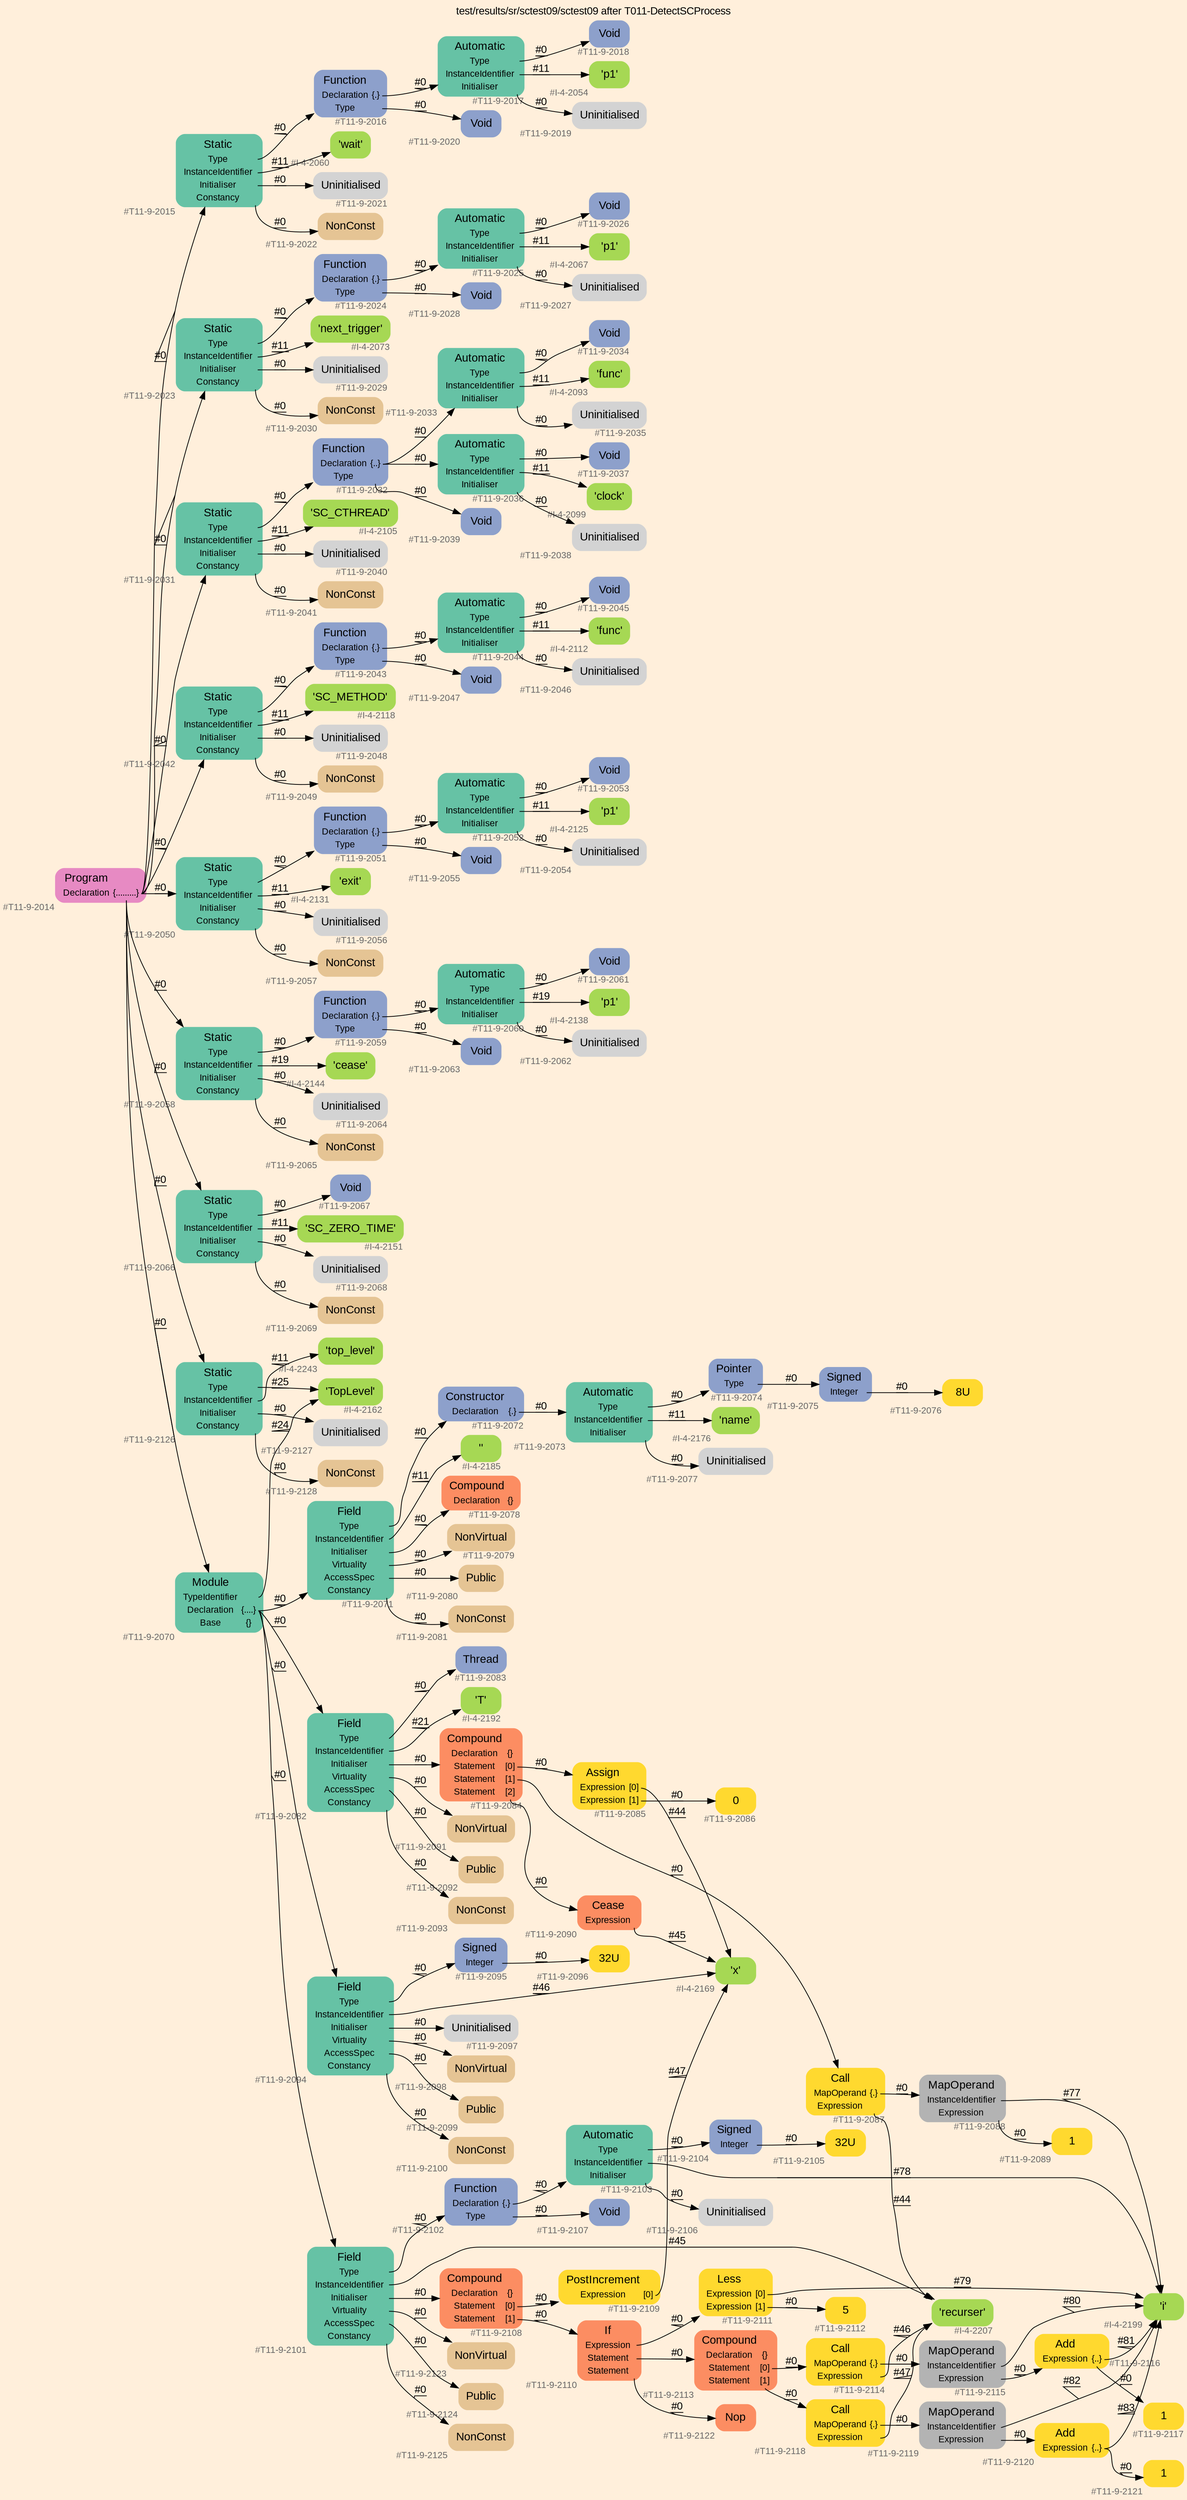 digraph "test/results/sr/sctest09/sctest09 after T011-DetectSCProcess" {
label = "test/results/sr/sctest09/sctest09 after T011-DetectSCProcess"
labelloc = t
graph [
    rankdir = "LR"
    ranksep = 0.3
    bgcolor = antiquewhite1
    color = black
    fontcolor = black
    fontname = "Arial"
];
node [
    fontname = "Arial"
];
edge [
    fontname = "Arial"
];

// -------------------- node figure --------------------
// -------- block #T11-9-2014 ----------
"#T11-9-2014" [
    fillcolor = "/set28/4"
    xlabel = "#T11-9-2014"
    fontsize = "12"
    fontcolor = grey40
    shape = "plaintext"
    label = <<TABLE BORDER="0" CELLBORDER="0" CELLSPACING="0">
     <TR><TD><FONT COLOR="black" POINT-SIZE="15">Program</FONT></TD></TR>
     <TR><TD><FONT COLOR="black" POINT-SIZE="12">Declaration</FONT></TD><TD PORT="port0"><FONT COLOR="black" POINT-SIZE="12">{.........}</FONT></TD></TR>
    </TABLE>>
    style = "rounded,filled"
];

// -------- block #T11-9-2015 ----------
"#T11-9-2015" [
    fillcolor = "/set28/1"
    xlabel = "#T11-9-2015"
    fontsize = "12"
    fontcolor = grey40
    shape = "plaintext"
    label = <<TABLE BORDER="0" CELLBORDER="0" CELLSPACING="0">
     <TR><TD><FONT COLOR="black" POINT-SIZE="15">Static</FONT></TD></TR>
     <TR><TD><FONT COLOR="black" POINT-SIZE="12">Type</FONT></TD><TD PORT="port0"></TD></TR>
     <TR><TD><FONT COLOR="black" POINT-SIZE="12">InstanceIdentifier</FONT></TD><TD PORT="port1"></TD></TR>
     <TR><TD><FONT COLOR="black" POINT-SIZE="12">Initialiser</FONT></TD><TD PORT="port2"></TD></TR>
     <TR><TD><FONT COLOR="black" POINT-SIZE="12">Constancy</FONT></TD><TD PORT="port3"></TD></TR>
    </TABLE>>
    style = "rounded,filled"
];

// -------- block #T11-9-2016 ----------
"#T11-9-2016" [
    fillcolor = "/set28/3"
    xlabel = "#T11-9-2016"
    fontsize = "12"
    fontcolor = grey40
    shape = "plaintext"
    label = <<TABLE BORDER="0" CELLBORDER="0" CELLSPACING="0">
     <TR><TD><FONT COLOR="black" POINT-SIZE="15">Function</FONT></TD></TR>
     <TR><TD><FONT COLOR="black" POINT-SIZE="12">Declaration</FONT></TD><TD PORT="port0"><FONT COLOR="black" POINT-SIZE="12">{.}</FONT></TD></TR>
     <TR><TD><FONT COLOR="black" POINT-SIZE="12">Type</FONT></TD><TD PORT="port1"></TD></TR>
    </TABLE>>
    style = "rounded,filled"
];

// -------- block #T11-9-2017 ----------
"#T11-9-2017" [
    fillcolor = "/set28/1"
    xlabel = "#T11-9-2017"
    fontsize = "12"
    fontcolor = grey40
    shape = "plaintext"
    label = <<TABLE BORDER="0" CELLBORDER="0" CELLSPACING="0">
     <TR><TD><FONT COLOR="black" POINT-SIZE="15">Automatic</FONT></TD></TR>
     <TR><TD><FONT COLOR="black" POINT-SIZE="12">Type</FONT></TD><TD PORT="port0"></TD></TR>
     <TR><TD><FONT COLOR="black" POINT-SIZE="12">InstanceIdentifier</FONT></TD><TD PORT="port1"></TD></TR>
     <TR><TD><FONT COLOR="black" POINT-SIZE="12">Initialiser</FONT></TD><TD PORT="port2"></TD></TR>
    </TABLE>>
    style = "rounded,filled"
];

// -------- block #T11-9-2018 ----------
"#T11-9-2018" [
    fillcolor = "/set28/3"
    xlabel = "#T11-9-2018"
    fontsize = "12"
    fontcolor = grey40
    shape = "plaintext"
    label = <<TABLE BORDER="0" CELLBORDER="0" CELLSPACING="0">
     <TR><TD><FONT COLOR="black" POINT-SIZE="15">Void</FONT></TD></TR>
    </TABLE>>
    style = "rounded,filled"
];

// -------- block #I-4-2054 ----------
"#I-4-2054" [
    fillcolor = "/set28/5"
    xlabel = "#I-4-2054"
    fontsize = "12"
    fontcolor = grey40
    shape = "plaintext"
    label = <<TABLE BORDER="0" CELLBORDER="0" CELLSPACING="0">
     <TR><TD><FONT COLOR="black" POINT-SIZE="15">'p1'</FONT></TD></TR>
    </TABLE>>
    style = "rounded,filled"
];

// -------- block #T11-9-2019 ----------
"#T11-9-2019" [
    xlabel = "#T11-9-2019"
    fontsize = "12"
    fontcolor = grey40
    shape = "plaintext"
    label = <<TABLE BORDER="0" CELLBORDER="0" CELLSPACING="0">
     <TR><TD><FONT COLOR="black" POINT-SIZE="15">Uninitialised</FONT></TD></TR>
    </TABLE>>
    style = "rounded,filled"
];

// -------- block #T11-9-2020 ----------
"#T11-9-2020" [
    fillcolor = "/set28/3"
    xlabel = "#T11-9-2020"
    fontsize = "12"
    fontcolor = grey40
    shape = "plaintext"
    label = <<TABLE BORDER="0" CELLBORDER="0" CELLSPACING="0">
     <TR><TD><FONT COLOR="black" POINT-SIZE="15">Void</FONT></TD></TR>
    </TABLE>>
    style = "rounded,filled"
];

// -------- block #I-4-2060 ----------
"#I-4-2060" [
    fillcolor = "/set28/5"
    xlabel = "#I-4-2060"
    fontsize = "12"
    fontcolor = grey40
    shape = "plaintext"
    label = <<TABLE BORDER="0" CELLBORDER="0" CELLSPACING="0">
     <TR><TD><FONT COLOR="black" POINT-SIZE="15">'wait'</FONT></TD></TR>
    </TABLE>>
    style = "rounded,filled"
];

// -------- block #T11-9-2021 ----------
"#T11-9-2021" [
    xlabel = "#T11-9-2021"
    fontsize = "12"
    fontcolor = grey40
    shape = "plaintext"
    label = <<TABLE BORDER="0" CELLBORDER="0" CELLSPACING="0">
     <TR><TD><FONT COLOR="black" POINT-SIZE="15">Uninitialised</FONT></TD></TR>
    </TABLE>>
    style = "rounded,filled"
];

// -------- block #T11-9-2022 ----------
"#T11-9-2022" [
    fillcolor = "/set28/7"
    xlabel = "#T11-9-2022"
    fontsize = "12"
    fontcolor = grey40
    shape = "plaintext"
    label = <<TABLE BORDER="0" CELLBORDER="0" CELLSPACING="0">
     <TR><TD><FONT COLOR="black" POINT-SIZE="15">NonConst</FONT></TD></TR>
    </TABLE>>
    style = "rounded,filled"
];

// -------- block #T11-9-2023 ----------
"#T11-9-2023" [
    fillcolor = "/set28/1"
    xlabel = "#T11-9-2023"
    fontsize = "12"
    fontcolor = grey40
    shape = "plaintext"
    label = <<TABLE BORDER="0" CELLBORDER="0" CELLSPACING="0">
     <TR><TD><FONT COLOR="black" POINT-SIZE="15">Static</FONT></TD></TR>
     <TR><TD><FONT COLOR="black" POINT-SIZE="12">Type</FONT></TD><TD PORT="port0"></TD></TR>
     <TR><TD><FONT COLOR="black" POINT-SIZE="12">InstanceIdentifier</FONT></TD><TD PORT="port1"></TD></TR>
     <TR><TD><FONT COLOR="black" POINT-SIZE="12">Initialiser</FONT></TD><TD PORT="port2"></TD></TR>
     <TR><TD><FONT COLOR="black" POINT-SIZE="12">Constancy</FONT></TD><TD PORT="port3"></TD></TR>
    </TABLE>>
    style = "rounded,filled"
];

// -------- block #T11-9-2024 ----------
"#T11-9-2024" [
    fillcolor = "/set28/3"
    xlabel = "#T11-9-2024"
    fontsize = "12"
    fontcolor = grey40
    shape = "plaintext"
    label = <<TABLE BORDER="0" CELLBORDER="0" CELLSPACING="0">
     <TR><TD><FONT COLOR="black" POINT-SIZE="15">Function</FONT></TD></TR>
     <TR><TD><FONT COLOR="black" POINT-SIZE="12">Declaration</FONT></TD><TD PORT="port0"><FONT COLOR="black" POINT-SIZE="12">{.}</FONT></TD></TR>
     <TR><TD><FONT COLOR="black" POINT-SIZE="12">Type</FONT></TD><TD PORT="port1"></TD></TR>
    </TABLE>>
    style = "rounded,filled"
];

// -------- block #T11-9-2025 ----------
"#T11-9-2025" [
    fillcolor = "/set28/1"
    xlabel = "#T11-9-2025"
    fontsize = "12"
    fontcolor = grey40
    shape = "plaintext"
    label = <<TABLE BORDER="0" CELLBORDER="0" CELLSPACING="0">
     <TR><TD><FONT COLOR="black" POINT-SIZE="15">Automatic</FONT></TD></TR>
     <TR><TD><FONT COLOR="black" POINT-SIZE="12">Type</FONT></TD><TD PORT="port0"></TD></TR>
     <TR><TD><FONT COLOR="black" POINT-SIZE="12">InstanceIdentifier</FONT></TD><TD PORT="port1"></TD></TR>
     <TR><TD><FONT COLOR="black" POINT-SIZE="12">Initialiser</FONT></TD><TD PORT="port2"></TD></TR>
    </TABLE>>
    style = "rounded,filled"
];

// -------- block #T11-9-2026 ----------
"#T11-9-2026" [
    fillcolor = "/set28/3"
    xlabel = "#T11-9-2026"
    fontsize = "12"
    fontcolor = grey40
    shape = "plaintext"
    label = <<TABLE BORDER="0" CELLBORDER="0" CELLSPACING="0">
     <TR><TD><FONT COLOR="black" POINT-SIZE="15">Void</FONT></TD></TR>
    </TABLE>>
    style = "rounded,filled"
];

// -------- block #I-4-2067 ----------
"#I-4-2067" [
    fillcolor = "/set28/5"
    xlabel = "#I-4-2067"
    fontsize = "12"
    fontcolor = grey40
    shape = "plaintext"
    label = <<TABLE BORDER="0" CELLBORDER="0" CELLSPACING="0">
     <TR><TD><FONT COLOR="black" POINT-SIZE="15">'p1'</FONT></TD></TR>
    </TABLE>>
    style = "rounded,filled"
];

// -------- block #T11-9-2027 ----------
"#T11-9-2027" [
    xlabel = "#T11-9-2027"
    fontsize = "12"
    fontcolor = grey40
    shape = "plaintext"
    label = <<TABLE BORDER="0" CELLBORDER="0" CELLSPACING="0">
     <TR><TD><FONT COLOR="black" POINT-SIZE="15">Uninitialised</FONT></TD></TR>
    </TABLE>>
    style = "rounded,filled"
];

// -------- block #T11-9-2028 ----------
"#T11-9-2028" [
    fillcolor = "/set28/3"
    xlabel = "#T11-9-2028"
    fontsize = "12"
    fontcolor = grey40
    shape = "plaintext"
    label = <<TABLE BORDER="0" CELLBORDER="0" CELLSPACING="0">
     <TR><TD><FONT COLOR="black" POINT-SIZE="15">Void</FONT></TD></TR>
    </TABLE>>
    style = "rounded,filled"
];

// -------- block #I-4-2073 ----------
"#I-4-2073" [
    fillcolor = "/set28/5"
    xlabel = "#I-4-2073"
    fontsize = "12"
    fontcolor = grey40
    shape = "plaintext"
    label = <<TABLE BORDER="0" CELLBORDER="0" CELLSPACING="0">
     <TR><TD><FONT COLOR="black" POINT-SIZE="15">'next_trigger'</FONT></TD></TR>
    </TABLE>>
    style = "rounded,filled"
];

// -------- block #T11-9-2029 ----------
"#T11-9-2029" [
    xlabel = "#T11-9-2029"
    fontsize = "12"
    fontcolor = grey40
    shape = "plaintext"
    label = <<TABLE BORDER="0" CELLBORDER="0" CELLSPACING="0">
     <TR><TD><FONT COLOR="black" POINT-SIZE="15">Uninitialised</FONT></TD></TR>
    </TABLE>>
    style = "rounded,filled"
];

// -------- block #T11-9-2030 ----------
"#T11-9-2030" [
    fillcolor = "/set28/7"
    xlabel = "#T11-9-2030"
    fontsize = "12"
    fontcolor = grey40
    shape = "plaintext"
    label = <<TABLE BORDER="0" CELLBORDER="0" CELLSPACING="0">
     <TR><TD><FONT COLOR="black" POINT-SIZE="15">NonConst</FONT></TD></TR>
    </TABLE>>
    style = "rounded,filled"
];

// -------- block #T11-9-2031 ----------
"#T11-9-2031" [
    fillcolor = "/set28/1"
    xlabel = "#T11-9-2031"
    fontsize = "12"
    fontcolor = grey40
    shape = "plaintext"
    label = <<TABLE BORDER="0" CELLBORDER="0" CELLSPACING="0">
     <TR><TD><FONT COLOR="black" POINT-SIZE="15">Static</FONT></TD></TR>
     <TR><TD><FONT COLOR="black" POINT-SIZE="12">Type</FONT></TD><TD PORT="port0"></TD></TR>
     <TR><TD><FONT COLOR="black" POINT-SIZE="12">InstanceIdentifier</FONT></TD><TD PORT="port1"></TD></TR>
     <TR><TD><FONT COLOR="black" POINT-SIZE="12">Initialiser</FONT></TD><TD PORT="port2"></TD></TR>
     <TR><TD><FONT COLOR="black" POINT-SIZE="12">Constancy</FONT></TD><TD PORT="port3"></TD></TR>
    </TABLE>>
    style = "rounded,filled"
];

// -------- block #T11-9-2032 ----------
"#T11-9-2032" [
    fillcolor = "/set28/3"
    xlabel = "#T11-9-2032"
    fontsize = "12"
    fontcolor = grey40
    shape = "plaintext"
    label = <<TABLE BORDER="0" CELLBORDER="0" CELLSPACING="0">
     <TR><TD><FONT COLOR="black" POINT-SIZE="15">Function</FONT></TD></TR>
     <TR><TD><FONT COLOR="black" POINT-SIZE="12">Declaration</FONT></TD><TD PORT="port0"><FONT COLOR="black" POINT-SIZE="12">{..}</FONT></TD></TR>
     <TR><TD><FONT COLOR="black" POINT-SIZE="12">Type</FONT></TD><TD PORT="port1"></TD></TR>
    </TABLE>>
    style = "rounded,filled"
];

// -------- block #T11-9-2033 ----------
"#T11-9-2033" [
    fillcolor = "/set28/1"
    xlabel = "#T11-9-2033"
    fontsize = "12"
    fontcolor = grey40
    shape = "plaintext"
    label = <<TABLE BORDER="0" CELLBORDER="0" CELLSPACING="0">
     <TR><TD><FONT COLOR="black" POINT-SIZE="15">Automatic</FONT></TD></TR>
     <TR><TD><FONT COLOR="black" POINT-SIZE="12">Type</FONT></TD><TD PORT="port0"></TD></TR>
     <TR><TD><FONT COLOR="black" POINT-SIZE="12">InstanceIdentifier</FONT></TD><TD PORT="port1"></TD></TR>
     <TR><TD><FONT COLOR="black" POINT-SIZE="12">Initialiser</FONT></TD><TD PORT="port2"></TD></TR>
    </TABLE>>
    style = "rounded,filled"
];

// -------- block #T11-9-2034 ----------
"#T11-9-2034" [
    fillcolor = "/set28/3"
    xlabel = "#T11-9-2034"
    fontsize = "12"
    fontcolor = grey40
    shape = "plaintext"
    label = <<TABLE BORDER="0" CELLBORDER="0" CELLSPACING="0">
     <TR><TD><FONT COLOR="black" POINT-SIZE="15">Void</FONT></TD></TR>
    </TABLE>>
    style = "rounded,filled"
];

// -------- block #I-4-2093 ----------
"#I-4-2093" [
    fillcolor = "/set28/5"
    xlabel = "#I-4-2093"
    fontsize = "12"
    fontcolor = grey40
    shape = "plaintext"
    label = <<TABLE BORDER="0" CELLBORDER="0" CELLSPACING="0">
     <TR><TD><FONT COLOR="black" POINT-SIZE="15">'func'</FONT></TD></TR>
    </TABLE>>
    style = "rounded,filled"
];

// -------- block #T11-9-2035 ----------
"#T11-9-2035" [
    xlabel = "#T11-9-2035"
    fontsize = "12"
    fontcolor = grey40
    shape = "plaintext"
    label = <<TABLE BORDER="0" CELLBORDER="0" CELLSPACING="0">
     <TR><TD><FONT COLOR="black" POINT-SIZE="15">Uninitialised</FONT></TD></TR>
    </TABLE>>
    style = "rounded,filled"
];

// -------- block #T11-9-2036 ----------
"#T11-9-2036" [
    fillcolor = "/set28/1"
    xlabel = "#T11-9-2036"
    fontsize = "12"
    fontcolor = grey40
    shape = "plaintext"
    label = <<TABLE BORDER="0" CELLBORDER="0" CELLSPACING="0">
     <TR><TD><FONT COLOR="black" POINT-SIZE="15">Automatic</FONT></TD></TR>
     <TR><TD><FONT COLOR="black" POINT-SIZE="12">Type</FONT></TD><TD PORT="port0"></TD></TR>
     <TR><TD><FONT COLOR="black" POINT-SIZE="12">InstanceIdentifier</FONT></TD><TD PORT="port1"></TD></TR>
     <TR><TD><FONT COLOR="black" POINT-SIZE="12">Initialiser</FONT></TD><TD PORT="port2"></TD></TR>
    </TABLE>>
    style = "rounded,filled"
];

// -------- block #T11-9-2037 ----------
"#T11-9-2037" [
    fillcolor = "/set28/3"
    xlabel = "#T11-9-2037"
    fontsize = "12"
    fontcolor = grey40
    shape = "plaintext"
    label = <<TABLE BORDER="0" CELLBORDER="0" CELLSPACING="0">
     <TR><TD><FONT COLOR="black" POINT-SIZE="15">Void</FONT></TD></TR>
    </TABLE>>
    style = "rounded,filled"
];

// -------- block #I-4-2099 ----------
"#I-4-2099" [
    fillcolor = "/set28/5"
    xlabel = "#I-4-2099"
    fontsize = "12"
    fontcolor = grey40
    shape = "plaintext"
    label = <<TABLE BORDER="0" CELLBORDER="0" CELLSPACING="0">
     <TR><TD><FONT COLOR="black" POINT-SIZE="15">'clock'</FONT></TD></TR>
    </TABLE>>
    style = "rounded,filled"
];

// -------- block #T11-9-2038 ----------
"#T11-9-2038" [
    xlabel = "#T11-9-2038"
    fontsize = "12"
    fontcolor = grey40
    shape = "plaintext"
    label = <<TABLE BORDER="0" CELLBORDER="0" CELLSPACING="0">
     <TR><TD><FONT COLOR="black" POINT-SIZE="15">Uninitialised</FONT></TD></TR>
    </TABLE>>
    style = "rounded,filled"
];

// -------- block #T11-9-2039 ----------
"#T11-9-2039" [
    fillcolor = "/set28/3"
    xlabel = "#T11-9-2039"
    fontsize = "12"
    fontcolor = grey40
    shape = "plaintext"
    label = <<TABLE BORDER="0" CELLBORDER="0" CELLSPACING="0">
     <TR><TD><FONT COLOR="black" POINT-SIZE="15">Void</FONT></TD></TR>
    </TABLE>>
    style = "rounded,filled"
];

// -------- block #I-4-2105 ----------
"#I-4-2105" [
    fillcolor = "/set28/5"
    xlabel = "#I-4-2105"
    fontsize = "12"
    fontcolor = grey40
    shape = "plaintext"
    label = <<TABLE BORDER="0" CELLBORDER="0" CELLSPACING="0">
     <TR><TD><FONT COLOR="black" POINT-SIZE="15">'SC_CTHREAD'</FONT></TD></TR>
    </TABLE>>
    style = "rounded,filled"
];

// -------- block #T11-9-2040 ----------
"#T11-9-2040" [
    xlabel = "#T11-9-2040"
    fontsize = "12"
    fontcolor = grey40
    shape = "plaintext"
    label = <<TABLE BORDER="0" CELLBORDER="0" CELLSPACING="0">
     <TR><TD><FONT COLOR="black" POINT-SIZE="15">Uninitialised</FONT></TD></TR>
    </TABLE>>
    style = "rounded,filled"
];

// -------- block #T11-9-2041 ----------
"#T11-9-2041" [
    fillcolor = "/set28/7"
    xlabel = "#T11-9-2041"
    fontsize = "12"
    fontcolor = grey40
    shape = "plaintext"
    label = <<TABLE BORDER="0" CELLBORDER="0" CELLSPACING="0">
     <TR><TD><FONT COLOR="black" POINT-SIZE="15">NonConst</FONT></TD></TR>
    </TABLE>>
    style = "rounded,filled"
];

// -------- block #T11-9-2042 ----------
"#T11-9-2042" [
    fillcolor = "/set28/1"
    xlabel = "#T11-9-2042"
    fontsize = "12"
    fontcolor = grey40
    shape = "plaintext"
    label = <<TABLE BORDER="0" CELLBORDER="0" CELLSPACING="0">
     <TR><TD><FONT COLOR="black" POINT-SIZE="15">Static</FONT></TD></TR>
     <TR><TD><FONT COLOR="black" POINT-SIZE="12">Type</FONT></TD><TD PORT="port0"></TD></TR>
     <TR><TD><FONT COLOR="black" POINT-SIZE="12">InstanceIdentifier</FONT></TD><TD PORT="port1"></TD></TR>
     <TR><TD><FONT COLOR="black" POINT-SIZE="12">Initialiser</FONT></TD><TD PORT="port2"></TD></TR>
     <TR><TD><FONT COLOR="black" POINT-SIZE="12">Constancy</FONT></TD><TD PORT="port3"></TD></TR>
    </TABLE>>
    style = "rounded,filled"
];

// -------- block #T11-9-2043 ----------
"#T11-9-2043" [
    fillcolor = "/set28/3"
    xlabel = "#T11-9-2043"
    fontsize = "12"
    fontcolor = grey40
    shape = "plaintext"
    label = <<TABLE BORDER="0" CELLBORDER="0" CELLSPACING="0">
     <TR><TD><FONT COLOR="black" POINT-SIZE="15">Function</FONT></TD></TR>
     <TR><TD><FONT COLOR="black" POINT-SIZE="12">Declaration</FONT></TD><TD PORT="port0"><FONT COLOR="black" POINT-SIZE="12">{.}</FONT></TD></TR>
     <TR><TD><FONT COLOR="black" POINT-SIZE="12">Type</FONT></TD><TD PORT="port1"></TD></TR>
    </TABLE>>
    style = "rounded,filled"
];

// -------- block #T11-9-2044 ----------
"#T11-9-2044" [
    fillcolor = "/set28/1"
    xlabel = "#T11-9-2044"
    fontsize = "12"
    fontcolor = grey40
    shape = "plaintext"
    label = <<TABLE BORDER="0" CELLBORDER="0" CELLSPACING="0">
     <TR><TD><FONT COLOR="black" POINT-SIZE="15">Automatic</FONT></TD></TR>
     <TR><TD><FONT COLOR="black" POINT-SIZE="12">Type</FONT></TD><TD PORT="port0"></TD></TR>
     <TR><TD><FONT COLOR="black" POINT-SIZE="12">InstanceIdentifier</FONT></TD><TD PORT="port1"></TD></TR>
     <TR><TD><FONT COLOR="black" POINT-SIZE="12">Initialiser</FONT></TD><TD PORT="port2"></TD></TR>
    </TABLE>>
    style = "rounded,filled"
];

// -------- block #T11-9-2045 ----------
"#T11-9-2045" [
    fillcolor = "/set28/3"
    xlabel = "#T11-9-2045"
    fontsize = "12"
    fontcolor = grey40
    shape = "plaintext"
    label = <<TABLE BORDER="0" CELLBORDER="0" CELLSPACING="0">
     <TR><TD><FONT COLOR="black" POINT-SIZE="15">Void</FONT></TD></TR>
    </TABLE>>
    style = "rounded,filled"
];

// -------- block #I-4-2112 ----------
"#I-4-2112" [
    fillcolor = "/set28/5"
    xlabel = "#I-4-2112"
    fontsize = "12"
    fontcolor = grey40
    shape = "plaintext"
    label = <<TABLE BORDER="0" CELLBORDER="0" CELLSPACING="0">
     <TR><TD><FONT COLOR="black" POINT-SIZE="15">'func'</FONT></TD></TR>
    </TABLE>>
    style = "rounded,filled"
];

// -------- block #T11-9-2046 ----------
"#T11-9-2046" [
    xlabel = "#T11-9-2046"
    fontsize = "12"
    fontcolor = grey40
    shape = "plaintext"
    label = <<TABLE BORDER="0" CELLBORDER="0" CELLSPACING="0">
     <TR><TD><FONT COLOR="black" POINT-SIZE="15">Uninitialised</FONT></TD></TR>
    </TABLE>>
    style = "rounded,filled"
];

// -------- block #T11-9-2047 ----------
"#T11-9-2047" [
    fillcolor = "/set28/3"
    xlabel = "#T11-9-2047"
    fontsize = "12"
    fontcolor = grey40
    shape = "plaintext"
    label = <<TABLE BORDER="0" CELLBORDER="0" CELLSPACING="0">
     <TR><TD><FONT COLOR="black" POINT-SIZE="15">Void</FONT></TD></TR>
    </TABLE>>
    style = "rounded,filled"
];

// -------- block #I-4-2118 ----------
"#I-4-2118" [
    fillcolor = "/set28/5"
    xlabel = "#I-4-2118"
    fontsize = "12"
    fontcolor = grey40
    shape = "plaintext"
    label = <<TABLE BORDER="0" CELLBORDER="0" CELLSPACING="0">
     <TR><TD><FONT COLOR="black" POINT-SIZE="15">'SC_METHOD'</FONT></TD></TR>
    </TABLE>>
    style = "rounded,filled"
];

// -------- block #T11-9-2048 ----------
"#T11-9-2048" [
    xlabel = "#T11-9-2048"
    fontsize = "12"
    fontcolor = grey40
    shape = "plaintext"
    label = <<TABLE BORDER="0" CELLBORDER="0" CELLSPACING="0">
     <TR><TD><FONT COLOR="black" POINT-SIZE="15">Uninitialised</FONT></TD></TR>
    </TABLE>>
    style = "rounded,filled"
];

// -------- block #T11-9-2049 ----------
"#T11-9-2049" [
    fillcolor = "/set28/7"
    xlabel = "#T11-9-2049"
    fontsize = "12"
    fontcolor = grey40
    shape = "plaintext"
    label = <<TABLE BORDER="0" CELLBORDER="0" CELLSPACING="0">
     <TR><TD><FONT COLOR="black" POINT-SIZE="15">NonConst</FONT></TD></TR>
    </TABLE>>
    style = "rounded,filled"
];

// -------- block #T11-9-2050 ----------
"#T11-9-2050" [
    fillcolor = "/set28/1"
    xlabel = "#T11-9-2050"
    fontsize = "12"
    fontcolor = grey40
    shape = "plaintext"
    label = <<TABLE BORDER="0" CELLBORDER="0" CELLSPACING="0">
     <TR><TD><FONT COLOR="black" POINT-SIZE="15">Static</FONT></TD></TR>
     <TR><TD><FONT COLOR="black" POINT-SIZE="12">Type</FONT></TD><TD PORT="port0"></TD></TR>
     <TR><TD><FONT COLOR="black" POINT-SIZE="12">InstanceIdentifier</FONT></TD><TD PORT="port1"></TD></TR>
     <TR><TD><FONT COLOR="black" POINT-SIZE="12">Initialiser</FONT></TD><TD PORT="port2"></TD></TR>
     <TR><TD><FONT COLOR="black" POINT-SIZE="12">Constancy</FONT></TD><TD PORT="port3"></TD></TR>
    </TABLE>>
    style = "rounded,filled"
];

// -------- block #T11-9-2051 ----------
"#T11-9-2051" [
    fillcolor = "/set28/3"
    xlabel = "#T11-9-2051"
    fontsize = "12"
    fontcolor = grey40
    shape = "plaintext"
    label = <<TABLE BORDER="0" CELLBORDER="0" CELLSPACING="0">
     <TR><TD><FONT COLOR="black" POINT-SIZE="15">Function</FONT></TD></TR>
     <TR><TD><FONT COLOR="black" POINT-SIZE="12">Declaration</FONT></TD><TD PORT="port0"><FONT COLOR="black" POINT-SIZE="12">{.}</FONT></TD></TR>
     <TR><TD><FONT COLOR="black" POINT-SIZE="12">Type</FONT></TD><TD PORT="port1"></TD></TR>
    </TABLE>>
    style = "rounded,filled"
];

// -------- block #T11-9-2052 ----------
"#T11-9-2052" [
    fillcolor = "/set28/1"
    xlabel = "#T11-9-2052"
    fontsize = "12"
    fontcolor = grey40
    shape = "plaintext"
    label = <<TABLE BORDER="0" CELLBORDER="0" CELLSPACING="0">
     <TR><TD><FONT COLOR="black" POINT-SIZE="15">Automatic</FONT></TD></TR>
     <TR><TD><FONT COLOR="black" POINT-SIZE="12">Type</FONT></TD><TD PORT="port0"></TD></TR>
     <TR><TD><FONT COLOR="black" POINT-SIZE="12">InstanceIdentifier</FONT></TD><TD PORT="port1"></TD></TR>
     <TR><TD><FONT COLOR="black" POINT-SIZE="12">Initialiser</FONT></TD><TD PORT="port2"></TD></TR>
    </TABLE>>
    style = "rounded,filled"
];

// -------- block #T11-9-2053 ----------
"#T11-9-2053" [
    fillcolor = "/set28/3"
    xlabel = "#T11-9-2053"
    fontsize = "12"
    fontcolor = grey40
    shape = "plaintext"
    label = <<TABLE BORDER="0" CELLBORDER="0" CELLSPACING="0">
     <TR><TD><FONT COLOR="black" POINT-SIZE="15">Void</FONT></TD></TR>
    </TABLE>>
    style = "rounded,filled"
];

// -------- block #I-4-2125 ----------
"#I-4-2125" [
    fillcolor = "/set28/5"
    xlabel = "#I-4-2125"
    fontsize = "12"
    fontcolor = grey40
    shape = "plaintext"
    label = <<TABLE BORDER="0" CELLBORDER="0" CELLSPACING="0">
     <TR><TD><FONT COLOR="black" POINT-SIZE="15">'p1'</FONT></TD></TR>
    </TABLE>>
    style = "rounded,filled"
];

// -------- block #T11-9-2054 ----------
"#T11-9-2054" [
    xlabel = "#T11-9-2054"
    fontsize = "12"
    fontcolor = grey40
    shape = "plaintext"
    label = <<TABLE BORDER="0" CELLBORDER="0" CELLSPACING="0">
     <TR><TD><FONT COLOR="black" POINT-SIZE="15">Uninitialised</FONT></TD></TR>
    </TABLE>>
    style = "rounded,filled"
];

// -------- block #T11-9-2055 ----------
"#T11-9-2055" [
    fillcolor = "/set28/3"
    xlabel = "#T11-9-2055"
    fontsize = "12"
    fontcolor = grey40
    shape = "plaintext"
    label = <<TABLE BORDER="0" CELLBORDER="0" CELLSPACING="0">
     <TR><TD><FONT COLOR="black" POINT-SIZE="15">Void</FONT></TD></TR>
    </TABLE>>
    style = "rounded,filled"
];

// -------- block #I-4-2131 ----------
"#I-4-2131" [
    fillcolor = "/set28/5"
    xlabel = "#I-4-2131"
    fontsize = "12"
    fontcolor = grey40
    shape = "plaintext"
    label = <<TABLE BORDER="0" CELLBORDER="0" CELLSPACING="0">
     <TR><TD><FONT COLOR="black" POINT-SIZE="15">'exit'</FONT></TD></TR>
    </TABLE>>
    style = "rounded,filled"
];

// -------- block #T11-9-2056 ----------
"#T11-9-2056" [
    xlabel = "#T11-9-2056"
    fontsize = "12"
    fontcolor = grey40
    shape = "plaintext"
    label = <<TABLE BORDER="0" CELLBORDER="0" CELLSPACING="0">
     <TR><TD><FONT COLOR="black" POINT-SIZE="15">Uninitialised</FONT></TD></TR>
    </TABLE>>
    style = "rounded,filled"
];

// -------- block #T11-9-2057 ----------
"#T11-9-2057" [
    fillcolor = "/set28/7"
    xlabel = "#T11-9-2057"
    fontsize = "12"
    fontcolor = grey40
    shape = "plaintext"
    label = <<TABLE BORDER="0" CELLBORDER="0" CELLSPACING="0">
     <TR><TD><FONT COLOR="black" POINT-SIZE="15">NonConst</FONT></TD></TR>
    </TABLE>>
    style = "rounded,filled"
];

// -------- block #T11-9-2058 ----------
"#T11-9-2058" [
    fillcolor = "/set28/1"
    xlabel = "#T11-9-2058"
    fontsize = "12"
    fontcolor = grey40
    shape = "plaintext"
    label = <<TABLE BORDER="0" CELLBORDER="0" CELLSPACING="0">
     <TR><TD><FONT COLOR="black" POINT-SIZE="15">Static</FONT></TD></TR>
     <TR><TD><FONT COLOR="black" POINT-SIZE="12">Type</FONT></TD><TD PORT="port0"></TD></TR>
     <TR><TD><FONT COLOR="black" POINT-SIZE="12">InstanceIdentifier</FONT></TD><TD PORT="port1"></TD></TR>
     <TR><TD><FONT COLOR="black" POINT-SIZE="12">Initialiser</FONT></TD><TD PORT="port2"></TD></TR>
     <TR><TD><FONT COLOR="black" POINT-SIZE="12">Constancy</FONT></TD><TD PORT="port3"></TD></TR>
    </TABLE>>
    style = "rounded,filled"
];

// -------- block #T11-9-2059 ----------
"#T11-9-2059" [
    fillcolor = "/set28/3"
    xlabel = "#T11-9-2059"
    fontsize = "12"
    fontcolor = grey40
    shape = "plaintext"
    label = <<TABLE BORDER="0" CELLBORDER="0" CELLSPACING="0">
     <TR><TD><FONT COLOR="black" POINT-SIZE="15">Function</FONT></TD></TR>
     <TR><TD><FONT COLOR="black" POINT-SIZE="12">Declaration</FONT></TD><TD PORT="port0"><FONT COLOR="black" POINT-SIZE="12">{.}</FONT></TD></TR>
     <TR><TD><FONT COLOR="black" POINT-SIZE="12">Type</FONT></TD><TD PORT="port1"></TD></TR>
    </TABLE>>
    style = "rounded,filled"
];

// -------- block #T11-9-2060 ----------
"#T11-9-2060" [
    fillcolor = "/set28/1"
    xlabel = "#T11-9-2060"
    fontsize = "12"
    fontcolor = grey40
    shape = "plaintext"
    label = <<TABLE BORDER="0" CELLBORDER="0" CELLSPACING="0">
     <TR><TD><FONT COLOR="black" POINT-SIZE="15">Automatic</FONT></TD></TR>
     <TR><TD><FONT COLOR="black" POINT-SIZE="12">Type</FONT></TD><TD PORT="port0"></TD></TR>
     <TR><TD><FONT COLOR="black" POINT-SIZE="12">InstanceIdentifier</FONT></TD><TD PORT="port1"></TD></TR>
     <TR><TD><FONT COLOR="black" POINT-SIZE="12">Initialiser</FONT></TD><TD PORT="port2"></TD></TR>
    </TABLE>>
    style = "rounded,filled"
];

// -------- block #T11-9-2061 ----------
"#T11-9-2061" [
    fillcolor = "/set28/3"
    xlabel = "#T11-9-2061"
    fontsize = "12"
    fontcolor = grey40
    shape = "plaintext"
    label = <<TABLE BORDER="0" CELLBORDER="0" CELLSPACING="0">
     <TR><TD><FONT COLOR="black" POINT-SIZE="15">Void</FONT></TD></TR>
    </TABLE>>
    style = "rounded,filled"
];

// -------- block #I-4-2138 ----------
"#I-4-2138" [
    fillcolor = "/set28/5"
    xlabel = "#I-4-2138"
    fontsize = "12"
    fontcolor = grey40
    shape = "plaintext"
    label = <<TABLE BORDER="0" CELLBORDER="0" CELLSPACING="0">
     <TR><TD><FONT COLOR="black" POINT-SIZE="15">'p1'</FONT></TD></TR>
    </TABLE>>
    style = "rounded,filled"
];

// -------- block #T11-9-2062 ----------
"#T11-9-2062" [
    xlabel = "#T11-9-2062"
    fontsize = "12"
    fontcolor = grey40
    shape = "plaintext"
    label = <<TABLE BORDER="0" CELLBORDER="0" CELLSPACING="0">
     <TR><TD><FONT COLOR="black" POINT-SIZE="15">Uninitialised</FONT></TD></TR>
    </TABLE>>
    style = "rounded,filled"
];

// -------- block #T11-9-2063 ----------
"#T11-9-2063" [
    fillcolor = "/set28/3"
    xlabel = "#T11-9-2063"
    fontsize = "12"
    fontcolor = grey40
    shape = "plaintext"
    label = <<TABLE BORDER="0" CELLBORDER="0" CELLSPACING="0">
     <TR><TD><FONT COLOR="black" POINT-SIZE="15">Void</FONT></TD></TR>
    </TABLE>>
    style = "rounded,filled"
];

// -------- block #I-4-2144 ----------
"#I-4-2144" [
    fillcolor = "/set28/5"
    xlabel = "#I-4-2144"
    fontsize = "12"
    fontcolor = grey40
    shape = "plaintext"
    label = <<TABLE BORDER="0" CELLBORDER="0" CELLSPACING="0">
     <TR><TD><FONT COLOR="black" POINT-SIZE="15">'cease'</FONT></TD></TR>
    </TABLE>>
    style = "rounded,filled"
];

// -------- block #T11-9-2064 ----------
"#T11-9-2064" [
    xlabel = "#T11-9-2064"
    fontsize = "12"
    fontcolor = grey40
    shape = "plaintext"
    label = <<TABLE BORDER="0" CELLBORDER="0" CELLSPACING="0">
     <TR><TD><FONT COLOR="black" POINT-SIZE="15">Uninitialised</FONT></TD></TR>
    </TABLE>>
    style = "rounded,filled"
];

// -------- block #T11-9-2065 ----------
"#T11-9-2065" [
    fillcolor = "/set28/7"
    xlabel = "#T11-9-2065"
    fontsize = "12"
    fontcolor = grey40
    shape = "plaintext"
    label = <<TABLE BORDER="0" CELLBORDER="0" CELLSPACING="0">
     <TR><TD><FONT COLOR="black" POINT-SIZE="15">NonConst</FONT></TD></TR>
    </TABLE>>
    style = "rounded,filled"
];

// -------- block #T11-9-2066 ----------
"#T11-9-2066" [
    fillcolor = "/set28/1"
    xlabel = "#T11-9-2066"
    fontsize = "12"
    fontcolor = grey40
    shape = "plaintext"
    label = <<TABLE BORDER="0" CELLBORDER="0" CELLSPACING="0">
     <TR><TD><FONT COLOR="black" POINT-SIZE="15">Static</FONT></TD></TR>
     <TR><TD><FONT COLOR="black" POINT-SIZE="12">Type</FONT></TD><TD PORT="port0"></TD></TR>
     <TR><TD><FONT COLOR="black" POINT-SIZE="12">InstanceIdentifier</FONT></TD><TD PORT="port1"></TD></TR>
     <TR><TD><FONT COLOR="black" POINT-SIZE="12">Initialiser</FONT></TD><TD PORT="port2"></TD></TR>
     <TR><TD><FONT COLOR="black" POINT-SIZE="12">Constancy</FONT></TD><TD PORT="port3"></TD></TR>
    </TABLE>>
    style = "rounded,filled"
];

// -------- block #T11-9-2067 ----------
"#T11-9-2067" [
    fillcolor = "/set28/3"
    xlabel = "#T11-9-2067"
    fontsize = "12"
    fontcolor = grey40
    shape = "plaintext"
    label = <<TABLE BORDER="0" CELLBORDER="0" CELLSPACING="0">
     <TR><TD><FONT COLOR="black" POINT-SIZE="15">Void</FONT></TD></TR>
    </TABLE>>
    style = "rounded,filled"
];

// -------- block #I-4-2151 ----------
"#I-4-2151" [
    fillcolor = "/set28/5"
    xlabel = "#I-4-2151"
    fontsize = "12"
    fontcolor = grey40
    shape = "plaintext"
    label = <<TABLE BORDER="0" CELLBORDER="0" CELLSPACING="0">
     <TR><TD><FONT COLOR="black" POINT-SIZE="15">'SC_ZERO_TIME'</FONT></TD></TR>
    </TABLE>>
    style = "rounded,filled"
];

// -------- block #T11-9-2068 ----------
"#T11-9-2068" [
    xlabel = "#T11-9-2068"
    fontsize = "12"
    fontcolor = grey40
    shape = "plaintext"
    label = <<TABLE BORDER="0" CELLBORDER="0" CELLSPACING="0">
     <TR><TD><FONT COLOR="black" POINT-SIZE="15">Uninitialised</FONT></TD></TR>
    </TABLE>>
    style = "rounded,filled"
];

// -------- block #T11-9-2069 ----------
"#T11-9-2069" [
    fillcolor = "/set28/7"
    xlabel = "#T11-9-2069"
    fontsize = "12"
    fontcolor = grey40
    shape = "plaintext"
    label = <<TABLE BORDER="0" CELLBORDER="0" CELLSPACING="0">
     <TR><TD><FONT COLOR="black" POINT-SIZE="15">NonConst</FONT></TD></TR>
    </TABLE>>
    style = "rounded,filled"
];

// -------- block #T11-9-2070 ----------
"#T11-9-2070" [
    fillcolor = "/set28/1"
    xlabel = "#T11-9-2070"
    fontsize = "12"
    fontcolor = grey40
    shape = "plaintext"
    label = <<TABLE BORDER="0" CELLBORDER="0" CELLSPACING="0">
     <TR><TD><FONT COLOR="black" POINT-SIZE="15">Module</FONT></TD></TR>
     <TR><TD><FONT COLOR="black" POINT-SIZE="12">TypeIdentifier</FONT></TD><TD PORT="port0"></TD></TR>
     <TR><TD><FONT COLOR="black" POINT-SIZE="12">Declaration</FONT></TD><TD PORT="port1"><FONT COLOR="black" POINT-SIZE="12">{....}</FONT></TD></TR>
     <TR><TD><FONT COLOR="black" POINT-SIZE="12">Base</FONT></TD><TD PORT="port2"><FONT COLOR="black" POINT-SIZE="12">{}</FONT></TD></TR>
    </TABLE>>
    style = "rounded,filled"
];

// -------- block #I-4-2162 ----------
"#I-4-2162" [
    fillcolor = "/set28/5"
    xlabel = "#I-4-2162"
    fontsize = "12"
    fontcolor = grey40
    shape = "plaintext"
    label = <<TABLE BORDER="0" CELLBORDER="0" CELLSPACING="0">
     <TR><TD><FONT COLOR="black" POINT-SIZE="15">'TopLevel'</FONT></TD></TR>
    </TABLE>>
    style = "rounded,filled"
];

// -------- block #T11-9-2071 ----------
"#T11-9-2071" [
    fillcolor = "/set28/1"
    xlabel = "#T11-9-2071"
    fontsize = "12"
    fontcolor = grey40
    shape = "plaintext"
    label = <<TABLE BORDER="0" CELLBORDER="0" CELLSPACING="0">
     <TR><TD><FONT COLOR="black" POINT-SIZE="15">Field</FONT></TD></TR>
     <TR><TD><FONT COLOR="black" POINT-SIZE="12">Type</FONT></TD><TD PORT="port0"></TD></TR>
     <TR><TD><FONT COLOR="black" POINT-SIZE="12">InstanceIdentifier</FONT></TD><TD PORT="port1"></TD></TR>
     <TR><TD><FONT COLOR="black" POINT-SIZE="12">Initialiser</FONT></TD><TD PORT="port2"></TD></TR>
     <TR><TD><FONT COLOR="black" POINT-SIZE="12">Virtuality</FONT></TD><TD PORT="port3"></TD></TR>
     <TR><TD><FONT COLOR="black" POINT-SIZE="12">AccessSpec</FONT></TD><TD PORT="port4"></TD></TR>
     <TR><TD><FONT COLOR="black" POINT-SIZE="12">Constancy</FONT></TD><TD PORT="port5"></TD></TR>
    </TABLE>>
    style = "rounded,filled"
];

// -------- block #T11-9-2072 ----------
"#T11-9-2072" [
    fillcolor = "/set28/3"
    xlabel = "#T11-9-2072"
    fontsize = "12"
    fontcolor = grey40
    shape = "plaintext"
    label = <<TABLE BORDER="0" CELLBORDER="0" CELLSPACING="0">
     <TR><TD><FONT COLOR="black" POINT-SIZE="15">Constructor</FONT></TD></TR>
     <TR><TD><FONT COLOR="black" POINT-SIZE="12">Declaration</FONT></TD><TD PORT="port0"><FONT COLOR="black" POINT-SIZE="12">{.}</FONT></TD></TR>
    </TABLE>>
    style = "rounded,filled"
];

// -------- block #T11-9-2073 ----------
"#T11-9-2073" [
    fillcolor = "/set28/1"
    xlabel = "#T11-9-2073"
    fontsize = "12"
    fontcolor = grey40
    shape = "plaintext"
    label = <<TABLE BORDER="0" CELLBORDER="0" CELLSPACING="0">
     <TR><TD><FONT COLOR="black" POINT-SIZE="15">Automatic</FONT></TD></TR>
     <TR><TD><FONT COLOR="black" POINT-SIZE="12">Type</FONT></TD><TD PORT="port0"></TD></TR>
     <TR><TD><FONT COLOR="black" POINT-SIZE="12">InstanceIdentifier</FONT></TD><TD PORT="port1"></TD></TR>
     <TR><TD><FONT COLOR="black" POINT-SIZE="12">Initialiser</FONT></TD><TD PORT="port2"></TD></TR>
    </TABLE>>
    style = "rounded,filled"
];

// -------- block #T11-9-2074 ----------
"#T11-9-2074" [
    fillcolor = "/set28/3"
    xlabel = "#T11-9-2074"
    fontsize = "12"
    fontcolor = grey40
    shape = "plaintext"
    label = <<TABLE BORDER="0" CELLBORDER="0" CELLSPACING="0">
     <TR><TD><FONT COLOR="black" POINT-SIZE="15">Pointer</FONT></TD></TR>
     <TR><TD><FONT COLOR="black" POINT-SIZE="12">Type</FONT></TD><TD PORT="port0"></TD></TR>
    </TABLE>>
    style = "rounded,filled"
];

// -------- block #T11-9-2075 ----------
"#T11-9-2075" [
    fillcolor = "/set28/3"
    xlabel = "#T11-9-2075"
    fontsize = "12"
    fontcolor = grey40
    shape = "plaintext"
    label = <<TABLE BORDER="0" CELLBORDER="0" CELLSPACING="0">
     <TR><TD><FONT COLOR="black" POINT-SIZE="15">Signed</FONT></TD></TR>
     <TR><TD><FONT COLOR="black" POINT-SIZE="12">Integer</FONT></TD><TD PORT="port0"></TD></TR>
    </TABLE>>
    style = "rounded,filled"
];

// -------- block #T11-9-2076 ----------
"#T11-9-2076" [
    fillcolor = "/set28/6"
    xlabel = "#T11-9-2076"
    fontsize = "12"
    fontcolor = grey40
    shape = "plaintext"
    label = <<TABLE BORDER="0" CELLBORDER="0" CELLSPACING="0">
     <TR><TD><FONT COLOR="black" POINT-SIZE="15">8U</FONT></TD></TR>
    </TABLE>>
    style = "rounded,filled"
];

// -------- block #I-4-2176 ----------
"#I-4-2176" [
    fillcolor = "/set28/5"
    xlabel = "#I-4-2176"
    fontsize = "12"
    fontcolor = grey40
    shape = "plaintext"
    label = <<TABLE BORDER="0" CELLBORDER="0" CELLSPACING="0">
     <TR><TD><FONT COLOR="black" POINT-SIZE="15">'name'</FONT></TD></TR>
    </TABLE>>
    style = "rounded,filled"
];

// -------- block #T11-9-2077 ----------
"#T11-9-2077" [
    xlabel = "#T11-9-2077"
    fontsize = "12"
    fontcolor = grey40
    shape = "plaintext"
    label = <<TABLE BORDER="0" CELLBORDER="0" CELLSPACING="0">
     <TR><TD><FONT COLOR="black" POINT-SIZE="15">Uninitialised</FONT></TD></TR>
    </TABLE>>
    style = "rounded,filled"
];

// -------- block #I-4-2185 ----------
"#I-4-2185" [
    fillcolor = "/set28/5"
    xlabel = "#I-4-2185"
    fontsize = "12"
    fontcolor = grey40
    shape = "plaintext"
    label = <<TABLE BORDER="0" CELLBORDER="0" CELLSPACING="0">
     <TR><TD><FONT COLOR="black" POINT-SIZE="15">''</FONT></TD></TR>
    </TABLE>>
    style = "rounded,filled"
];

// -------- block #T11-9-2078 ----------
"#T11-9-2078" [
    fillcolor = "/set28/2"
    xlabel = "#T11-9-2078"
    fontsize = "12"
    fontcolor = grey40
    shape = "plaintext"
    label = <<TABLE BORDER="0" CELLBORDER="0" CELLSPACING="0">
     <TR><TD><FONT COLOR="black" POINT-SIZE="15">Compound</FONT></TD></TR>
     <TR><TD><FONT COLOR="black" POINT-SIZE="12">Declaration</FONT></TD><TD PORT="port0"><FONT COLOR="black" POINT-SIZE="12">{}</FONT></TD></TR>
    </TABLE>>
    style = "rounded,filled"
];

// -------- block #T11-9-2079 ----------
"#T11-9-2079" [
    fillcolor = "/set28/7"
    xlabel = "#T11-9-2079"
    fontsize = "12"
    fontcolor = grey40
    shape = "plaintext"
    label = <<TABLE BORDER="0" CELLBORDER="0" CELLSPACING="0">
     <TR><TD><FONT COLOR="black" POINT-SIZE="15">NonVirtual</FONT></TD></TR>
    </TABLE>>
    style = "rounded,filled"
];

// -------- block #T11-9-2080 ----------
"#T11-9-2080" [
    fillcolor = "/set28/7"
    xlabel = "#T11-9-2080"
    fontsize = "12"
    fontcolor = grey40
    shape = "plaintext"
    label = <<TABLE BORDER="0" CELLBORDER="0" CELLSPACING="0">
     <TR><TD><FONT COLOR="black" POINT-SIZE="15">Public</FONT></TD></TR>
    </TABLE>>
    style = "rounded,filled"
];

// -------- block #T11-9-2081 ----------
"#T11-9-2081" [
    fillcolor = "/set28/7"
    xlabel = "#T11-9-2081"
    fontsize = "12"
    fontcolor = grey40
    shape = "plaintext"
    label = <<TABLE BORDER="0" CELLBORDER="0" CELLSPACING="0">
     <TR><TD><FONT COLOR="black" POINT-SIZE="15">NonConst</FONT></TD></TR>
    </TABLE>>
    style = "rounded,filled"
];

// -------- block #T11-9-2082 ----------
"#T11-9-2082" [
    fillcolor = "/set28/1"
    xlabel = "#T11-9-2082"
    fontsize = "12"
    fontcolor = grey40
    shape = "plaintext"
    label = <<TABLE BORDER="0" CELLBORDER="0" CELLSPACING="0">
     <TR><TD><FONT COLOR="black" POINT-SIZE="15">Field</FONT></TD></TR>
     <TR><TD><FONT COLOR="black" POINT-SIZE="12">Type</FONT></TD><TD PORT="port0"></TD></TR>
     <TR><TD><FONT COLOR="black" POINT-SIZE="12">InstanceIdentifier</FONT></TD><TD PORT="port1"></TD></TR>
     <TR><TD><FONT COLOR="black" POINT-SIZE="12">Initialiser</FONT></TD><TD PORT="port2"></TD></TR>
     <TR><TD><FONT COLOR="black" POINT-SIZE="12">Virtuality</FONT></TD><TD PORT="port3"></TD></TR>
     <TR><TD><FONT COLOR="black" POINT-SIZE="12">AccessSpec</FONT></TD><TD PORT="port4"></TD></TR>
     <TR><TD><FONT COLOR="black" POINT-SIZE="12">Constancy</FONT></TD><TD PORT="port5"></TD></TR>
    </TABLE>>
    style = "rounded,filled"
];

// -------- block #T11-9-2083 ----------
"#T11-9-2083" [
    fillcolor = "/set28/3"
    xlabel = "#T11-9-2083"
    fontsize = "12"
    fontcolor = grey40
    shape = "plaintext"
    label = <<TABLE BORDER="0" CELLBORDER="0" CELLSPACING="0">
     <TR><TD><FONT COLOR="black" POINT-SIZE="15">Thread</FONT></TD></TR>
    </TABLE>>
    style = "rounded,filled"
];

// -------- block #I-4-2192 ----------
"#I-4-2192" [
    fillcolor = "/set28/5"
    xlabel = "#I-4-2192"
    fontsize = "12"
    fontcolor = grey40
    shape = "plaintext"
    label = <<TABLE BORDER="0" CELLBORDER="0" CELLSPACING="0">
     <TR><TD><FONT COLOR="black" POINT-SIZE="15">'T'</FONT></TD></TR>
    </TABLE>>
    style = "rounded,filled"
];

// -------- block #T11-9-2084 ----------
"#T11-9-2084" [
    fillcolor = "/set28/2"
    xlabel = "#T11-9-2084"
    fontsize = "12"
    fontcolor = grey40
    shape = "plaintext"
    label = <<TABLE BORDER="0" CELLBORDER="0" CELLSPACING="0">
     <TR><TD><FONT COLOR="black" POINT-SIZE="15">Compound</FONT></TD></TR>
     <TR><TD><FONT COLOR="black" POINT-SIZE="12">Declaration</FONT></TD><TD PORT="port0"><FONT COLOR="black" POINT-SIZE="12">{}</FONT></TD></TR>
     <TR><TD><FONT COLOR="black" POINT-SIZE="12">Statement</FONT></TD><TD PORT="port1"><FONT COLOR="black" POINT-SIZE="12">[0]</FONT></TD></TR>
     <TR><TD><FONT COLOR="black" POINT-SIZE="12">Statement</FONT></TD><TD PORT="port2"><FONT COLOR="black" POINT-SIZE="12">[1]</FONT></TD></TR>
     <TR><TD><FONT COLOR="black" POINT-SIZE="12">Statement</FONT></TD><TD PORT="port3"><FONT COLOR="black" POINT-SIZE="12">[2]</FONT></TD></TR>
    </TABLE>>
    style = "rounded,filled"
];

// -------- block #T11-9-2085 ----------
"#T11-9-2085" [
    fillcolor = "/set28/6"
    xlabel = "#T11-9-2085"
    fontsize = "12"
    fontcolor = grey40
    shape = "plaintext"
    label = <<TABLE BORDER="0" CELLBORDER="0" CELLSPACING="0">
     <TR><TD><FONT COLOR="black" POINT-SIZE="15">Assign</FONT></TD></TR>
     <TR><TD><FONT COLOR="black" POINT-SIZE="12">Expression</FONT></TD><TD PORT="port0"><FONT COLOR="black" POINT-SIZE="12">[0]</FONT></TD></TR>
     <TR><TD><FONT COLOR="black" POINT-SIZE="12">Expression</FONT></TD><TD PORT="port1"><FONT COLOR="black" POINT-SIZE="12">[1]</FONT></TD></TR>
    </TABLE>>
    style = "rounded,filled"
];

// -------- block #I-4-2169 ----------
"#I-4-2169" [
    fillcolor = "/set28/5"
    xlabel = "#I-4-2169"
    fontsize = "12"
    fontcolor = grey40
    shape = "plaintext"
    label = <<TABLE BORDER="0" CELLBORDER="0" CELLSPACING="0">
     <TR><TD><FONT COLOR="black" POINT-SIZE="15">'x'</FONT></TD></TR>
    </TABLE>>
    style = "rounded,filled"
];

// -------- block #T11-9-2086 ----------
"#T11-9-2086" [
    fillcolor = "/set28/6"
    xlabel = "#T11-9-2086"
    fontsize = "12"
    fontcolor = grey40
    shape = "plaintext"
    label = <<TABLE BORDER="0" CELLBORDER="0" CELLSPACING="0">
     <TR><TD><FONT COLOR="black" POINT-SIZE="15">0</FONT></TD></TR>
    </TABLE>>
    style = "rounded,filled"
];

// -------- block #T11-9-2087 ----------
"#T11-9-2087" [
    fillcolor = "/set28/6"
    xlabel = "#T11-9-2087"
    fontsize = "12"
    fontcolor = grey40
    shape = "plaintext"
    label = <<TABLE BORDER="0" CELLBORDER="0" CELLSPACING="0">
     <TR><TD><FONT COLOR="black" POINT-SIZE="15">Call</FONT></TD></TR>
     <TR><TD><FONT COLOR="black" POINT-SIZE="12">MapOperand</FONT></TD><TD PORT="port0"><FONT COLOR="black" POINT-SIZE="12">{.}</FONT></TD></TR>
     <TR><TD><FONT COLOR="black" POINT-SIZE="12">Expression</FONT></TD><TD PORT="port1"></TD></TR>
    </TABLE>>
    style = "rounded,filled"
];

// -------- block #T11-9-2088 ----------
"#T11-9-2088" [
    fillcolor = "/set28/8"
    xlabel = "#T11-9-2088"
    fontsize = "12"
    fontcolor = grey40
    shape = "plaintext"
    label = <<TABLE BORDER="0" CELLBORDER="0" CELLSPACING="0">
     <TR><TD><FONT COLOR="black" POINT-SIZE="15">MapOperand</FONT></TD></TR>
     <TR><TD><FONT COLOR="black" POINT-SIZE="12">InstanceIdentifier</FONT></TD><TD PORT="port0"></TD></TR>
     <TR><TD><FONT COLOR="black" POINT-SIZE="12">Expression</FONT></TD><TD PORT="port1"></TD></TR>
    </TABLE>>
    style = "rounded,filled"
];

// -------- block #I-4-2199 ----------
"#I-4-2199" [
    fillcolor = "/set28/5"
    xlabel = "#I-4-2199"
    fontsize = "12"
    fontcolor = grey40
    shape = "plaintext"
    label = <<TABLE BORDER="0" CELLBORDER="0" CELLSPACING="0">
     <TR><TD><FONT COLOR="black" POINT-SIZE="15">'i'</FONT></TD></TR>
    </TABLE>>
    style = "rounded,filled"
];

// -------- block #T11-9-2089 ----------
"#T11-9-2089" [
    fillcolor = "/set28/6"
    xlabel = "#T11-9-2089"
    fontsize = "12"
    fontcolor = grey40
    shape = "plaintext"
    label = <<TABLE BORDER="0" CELLBORDER="0" CELLSPACING="0">
     <TR><TD><FONT COLOR="black" POINT-SIZE="15">1</FONT></TD></TR>
    </TABLE>>
    style = "rounded,filled"
];

// -------- block #I-4-2207 ----------
"#I-4-2207" [
    fillcolor = "/set28/5"
    xlabel = "#I-4-2207"
    fontsize = "12"
    fontcolor = grey40
    shape = "plaintext"
    label = <<TABLE BORDER="0" CELLBORDER="0" CELLSPACING="0">
     <TR><TD><FONT COLOR="black" POINT-SIZE="15">'recurser'</FONT></TD></TR>
    </TABLE>>
    style = "rounded,filled"
];

// -------- block #T11-9-2090 ----------
"#T11-9-2090" [
    fillcolor = "/set28/2"
    xlabel = "#T11-9-2090"
    fontsize = "12"
    fontcolor = grey40
    shape = "plaintext"
    label = <<TABLE BORDER="0" CELLBORDER="0" CELLSPACING="0">
     <TR><TD><FONT COLOR="black" POINT-SIZE="15">Cease</FONT></TD></TR>
     <TR><TD><FONT COLOR="black" POINT-SIZE="12">Expression</FONT></TD><TD PORT="port0"></TD></TR>
    </TABLE>>
    style = "rounded,filled"
];

// -------- block #T11-9-2091 ----------
"#T11-9-2091" [
    fillcolor = "/set28/7"
    xlabel = "#T11-9-2091"
    fontsize = "12"
    fontcolor = grey40
    shape = "plaintext"
    label = <<TABLE BORDER="0" CELLBORDER="0" CELLSPACING="0">
     <TR><TD><FONT COLOR="black" POINT-SIZE="15">NonVirtual</FONT></TD></TR>
    </TABLE>>
    style = "rounded,filled"
];

// -------- block #T11-9-2092 ----------
"#T11-9-2092" [
    fillcolor = "/set28/7"
    xlabel = "#T11-9-2092"
    fontsize = "12"
    fontcolor = grey40
    shape = "plaintext"
    label = <<TABLE BORDER="0" CELLBORDER="0" CELLSPACING="0">
     <TR><TD><FONT COLOR="black" POINT-SIZE="15">Public</FONT></TD></TR>
    </TABLE>>
    style = "rounded,filled"
];

// -------- block #T11-9-2093 ----------
"#T11-9-2093" [
    fillcolor = "/set28/7"
    xlabel = "#T11-9-2093"
    fontsize = "12"
    fontcolor = grey40
    shape = "plaintext"
    label = <<TABLE BORDER="0" CELLBORDER="0" CELLSPACING="0">
     <TR><TD><FONT COLOR="black" POINT-SIZE="15">NonConst</FONT></TD></TR>
    </TABLE>>
    style = "rounded,filled"
];

// -------- block #T11-9-2094 ----------
"#T11-9-2094" [
    fillcolor = "/set28/1"
    xlabel = "#T11-9-2094"
    fontsize = "12"
    fontcolor = grey40
    shape = "plaintext"
    label = <<TABLE BORDER="0" CELLBORDER="0" CELLSPACING="0">
     <TR><TD><FONT COLOR="black" POINT-SIZE="15">Field</FONT></TD></TR>
     <TR><TD><FONT COLOR="black" POINT-SIZE="12">Type</FONT></TD><TD PORT="port0"></TD></TR>
     <TR><TD><FONT COLOR="black" POINT-SIZE="12">InstanceIdentifier</FONT></TD><TD PORT="port1"></TD></TR>
     <TR><TD><FONT COLOR="black" POINT-SIZE="12">Initialiser</FONT></TD><TD PORT="port2"></TD></TR>
     <TR><TD><FONT COLOR="black" POINT-SIZE="12">Virtuality</FONT></TD><TD PORT="port3"></TD></TR>
     <TR><TD><FONT COLOR="black" POINT-SIZE="12">AccessSpec</FONT></TD><TD PORT="port4"></TD></TR>
     <TR><TD><FONT COLOR="black" POINT-SIZE="12">Constancy</FONT></TD><TD PORT="port5"></TD></TR>
    </TABLE>>
    style = "rounded,filled"
];

// -------- block #T11-9-2095 ----------
"#T11-9-2095" [
    fillcolor = "/set28/3"
    xlabel = "#T11-9-2095"
    fontsize = "12"
    fontcolor = grey40
    shape = "plaintext"
    label = <<TABLE BORDER="0" CELLBORDER="0" CELLSPACING="0">
     <TR><TD><FONT COLOR="black" POINT-SIZE="15">Signed</FONT></TD></TR>
     <TR><TD><FONT COLOR="black" POINT-SIZE="12">Integer</FONT></TD><TD PORT="port0"></TD></TR>
    </TABLE>>
    style = "rounded,filled"
];

// -------- block #T11-9-2096 ----------
"#T11-9-2096" [
    fillcolor = "/set28/6"
    xlabel = "#T11-9-2096"
    fontsize = "12"
    fontcolor = grey40
    shape = "plaintext"
    label = <<TABLE BORDER="0" CELLBORDER="0" CELLSPACING="0">
     <TR><TD><FONT COLOR="black" POINT-SIZE="15">32U</FONT></TD></TR>
    </TABLE>>
    style = "rounded,filled"
];

// -------- block #T11-9-2097 ----------
"#T11-9-2097" [
    xlabel = "#T11-9-2097"
    fontsize = "12"
    fontcolor = grey40
    shape = "plaintext"
    label = <<TABLE BORDER="0" CELLBORDER="0" CELLSPACING="0">
     <TR><TD><FONT COLOR="black" POINT-SIZE="15">Uninitialised</FONT></TD></TR>
    </TABLE>>
    style = "rounded,filled"
];

// -------- block #T11-9-2098 ----------
"#T11-9-2098" [
    fillcolor = "/set28/7"
    xlabel = "#T11-9-2098"
    fontsize = "12"
    fontcolor = grey40
    shape = "plaintext"
    label = <<TABLE BORDER="0" CELLBORDER="0" CELLSPACING="0">
     <TR><TD><FONT COLOR="black" POINT-SIZE="15">NonVirtual</FONT></TD></TR>
    </TABLE>>
    style = "rounded,filled"
];

// -------- block #T11-9-2099 ----------
"#T11-9-2099" [
    fillcolor = "/set28/7"
    xlabel = "#T11-9-2099"
    fontsize = "12"
    fontcolor = grey40
    shape = "plaintext"
    label = <<TABLE BORDER="0" CELLBORDER="0" CELLSPACING="0">
     <TR><TD><FONT COLOR="black" POINT-SIZE="15">Public</FONT></TD></TR>
    </TABLE>>
    style = "rounded,filled"
];

// -------- block #T11-9-2100 ----------
"#T11-9-2100" [
    fillcolor = "/set28/7"
    xlabel = "#T11-9-2100"
    fontsize = "12"
    fontcolor = grey40
    shape = "plaintext"
    label = <<TABLE BORDER="0" CELLBORDER="0" CELLSPACING="0">
     <TR><TD><FONT COLOR="black" POINT-SIZE="15">NonConst</FONT></TD></TR>
    </TABLE>>
    style = "rounded,filled"
];

// -------- block #T11-9-2101 ----------
"#T11-9-2101" [
    fillcolor = "/set28/1"
    xlabel = "#T11-9-2101"
    fontsize = "12"
    fontcolor = grey40
    shape = "plaintext"
    label = <<TABLE BORDER="0" CELLBORDER="0" CELLSPACING="0">
     <TR><TD><FONT COLOR="black" POINT-SIZE="15">Field</FONT></TD></TR>
     <TR><TD><FONT COLOR="black" POINT-SIZE="12">Type</FONT></TD><TD PORT="port0"></TD></TR>
     <TR><TD><FONT COLOR="black" POINT-SIZE="12">InstanceIdentifier</FONT></TD><TD PORT="port1"></TD></TR>
     <TR><TD><FONT COLOR="black" POINT-SIZE="12">Initialiser</FONT></TD><TD PORT="port2"></TD></TR>
     <TR><TD><FONT COLOR="black" POINT-SIZE="12">Virtuality</FONT></TD><TD PORT="port3"></TD></TR>
     <TR><TD><FONT COLOR="black" POINT-SIZE="12">AccessSpec</FONT></TD><TD PORT="port4"></TD></TR>
     <TR><TD><FONT COLOR="black" POINT-SIZE="12">Constancy</FONT></TD><TD PORT="port5"></TD></TR>
    </TABLE>>
    style = "rounded,filled"
];

// -------- block #T11-9-2102 ----------
"#T11-9-2102" [
    fillcolor = "/set28/3"
    xlabel = "#T11-9-2102"
    fontsize = "12"
    fontcolor = grey40
    shape = "plaintext"
    label = <<TABLE BORDER="0" CELLBORDER="0" CELLSPACING="0">
     <TR><TD><FONT COLOR="black" POINT-SIZE="15">Function</FONT></TD></TR>
     <TR><TD><FONT COLOR="black" POINT-SIZE="12">Declaration</FONT></TD><TD PORT="port0"><FONT COLOR="black" POINT-SIZE="12">{.}</FONT></TD></TR>
     <TR><TD><FONT COLOR="black" POINT-SIZE="12">Type</FONT></TD><TD PORT="port1"></TD></TR>
    </TABLE>>
    style = "rounded,filled"
];

// -------- block #T11-9-2103 ----------
"#T11-9-2103" [
    fillcolor = "/set28/1"
    xlabel = "#T11-9-2103"
    fontsize = "12"
    fontcolor = grey40
    shape = "plaintext"
    label = <<TABLE BORDER="0" CELLBORDER="0" CELLSPACING="0">
     <TR><TD><FONT COLOR="black" POINT-SIZE="15">Automatic</FONT></TD></TR>
     <TR><TD><FONT COLOR="black" POINT-SIZE="12">Type</FONT></TD><TD PORT="port0"></TD></TR>
     <TR><TD><FONT COLOR="black" POINT-SIZE="12">InstanceIdentifier</FONT></TD><TD PORT="port1"></TD></TR>
     <TR><TD><FONT COLOR="black" POINT-SIZE="12">Initialiser</FONT></TD><TD PORT="port2"></TD></TR>
    </TABLE>>
    style = "rounded,filled"
];

// -------- block #T11-9-2104 ----------
"#T11-9-2104" [
    fillcolor = "/set28/3"
    xlabel = "#T11-9-2104"
    fontsize = "12"
    fontcolor = grey40
    shape = "plaintext"
    label = <<TABLE BORDER="0" CELLBORDER="0" CELLSPACING="0">
     <TR><TD><FONT COLOR="black" POINT-SIZE="15">Signed</FONT></TD></TR>
     <TR><TD><FONT COLOR="black" POINT-SIZE="12">Integer</FONT></TD><TD PORT="port0"></TD></TR>
    </TABLE>>
    style = "rounded,filled"
];

// -------- block #T11-9-2105 ----------
"#T11-9-2105" [
    fillcolor = "/set28/6"
    xlabel = "#T11-9-2105"
    fontsize = "12"
    fontcolor = grey40
    shape = "plaintext"
    label = <<TABLE BORDER="0" CELLBORDER="0" CELLSPACING="0">
     <TR><TD><FONT COLOR="black" POINT-SIZE="15">32U</FONT></TD></TR>
    </TABLE>>
    style = "rounded,filled"
];

// -------- block #T11-9-2106 ----------
"#T11-9-2106" [
    xlabel = "#T11-9-2106"
    fontsize = "12"
    fontcolor = grey40
    shape = "plaintext"
    label = <<TABLE BORDER="0" CELLBORDER="0" CELLSPACING="0">
     <TR><TD><FONT COLOR="black" POINT-SIZE="15">Uninitialised</FONT></TD></TR>
    </TABLE>>
    style = "rounded,filled"
];

// -------- block #T11-9-2107 ----------
"#T11-9-2107" [
    fillcolor = "/set28/3"
    xlabel = "#T11-9-2107"
    fontsize = "12"
    fontcolor = grey40
    shape = "plaintext"
    label = <<TABLE BORDER="0" CELLBORDER="0" CELLSPACING="0">
     <TR><TD><FONT COLOR="black" POINT-SIZE="15">Void</FONT></TD></TR>
    </TABLE>>
    style = "rounded,filled"
];

// -------- block #T11-9-2108 ----------
"#T11-9-2108" [
    fillcolor = "/set28/2"
    xlabel = "#T11-9-2108"
    fontsize = "12"
    fontcolor = grey40
    shape = "plaintext"
    label = <<TABLE BORDER="0" CELLBORDER="0" CELLSPACING="0">
     <TR><TD><FONT COLOR="black" POINT-SIZE="15">Compound</FONT></TD></TR>
     <TR><TD><FONT COLOR="black" POINT-SIZE="12">Declaration</FONT></TD><TD PORT="port0"><FONT COLOR="black" POINT-SIZE="12">{}</FONT></TD></TR>
     <TR><TD><FONT COLOR="black" POINT-SIZE="12">Statement</FONT></TD><TD PORT="port1"><FONT COLOR="black" POINT-SIZE="12">[0]</FONT></TD></TR>
     <TR><TD><FONT COLOR="black" POINT-SIZE="12">Statement</FONT></TD><TD PORT="port2"><FONT COLOR="black" POINT-SIZE="12">[1]</FONT></TD></TR>
    </TABLE>>
    style = "rounded,filled"
];

// -------- block #T11-9-2109 ----------
"#T11-9-2109" [
    fillcolor = "/set28/6"
    xlabel = "#T11-9-2109"
    fontsize = "12"
    fontcolor = grey40
    shape = "plaintext"
    label = <<TABLE BORDER="0" CELLBORDER="0" CELLSPACING="0">
     <TR><TD><FONT COLOR="black" POINT-SIZE="15">PostIncrement</FONT></TD></TR>
     <TR><TD><FONT COLOR="black" POINT-SIZE="12">Expression</FONT></TD><TD PORT="port0"><FONT COLOR="black" POINT-SIZE="12">[0]</FONT></TD></TR>
    </TABLE>>
    style = "rounded,filled"
];

// -------- block #T11-9-2110 ----------
"#T11-9-2110" [
    fillcolor = "/set28/2"
    xlabel = "#T11-9-2110"
    fontsize = "12"
    fontcolor = grey40
    shape = "plaintext"
    label = <<TABLE BORDER="0" CELLBORDER="0" CELLSPACING="0">
     <TR><TD><FONT COLOR="black" POINT-SIZE="15">If</FONT></TD></TR>
     <TR><TD><FONT COLOR="black" POINT-SIZE="12">Expression</FONT></TD><TD PORT="port0"></TD></TR>
     <TR><TD><FONT COLOR="black" POINT-SIZE="12">Statement</FONT></TD><TD PORT="port1"></TD></TR>
     <TR><TD><FONT COLOR="black" POINT-SIZE="12">Statement</FONT></TD><TD PORT="port2"></TD></TR>
    </TABLE>>
    style = "rounded,filled"
];

// -------- block #T11-9-2111 ----------
"#T11-9-2111" [
    fillcolor = "/set28/6"
    xlabel = "#T11-9-2111"
    fontsize = "12"
    fontcolor = grey40
    shape = "plaintext"
    label = <<TABLE BORDER="0" CELLBORDER="0" CELLSPACING="0">
     <TR><TD><FONT COLOR="black" POINT-SIZE="15">Less</FONT></TD></TR>
     <TR><TD><FONT COLOR="black" POINT-SIZE="12">Expression</FONT></TD><TD PORT="port0"><FONT COLOR="black" POINT-SIZE="12">[0]</FONT></TD></TR>
     <TR><TD><FONT COLOR="black" POINT-SIZE="12">Expression</FONT></TD><TD PORT="port1"><FONT COLOR="black" POINT-SIZE="12">[1]</FONT></TD></TR>
    </TABLE>>
    style = "rounded,filled"
];

// -------- block #T11-9-2112 ----------
"#T11-9-2112" [
    fillcolor = "/set28/6"
    xlabel = "#T11-9-2112"
    fontsize = "12"
    fontcolor = grey40
    shape = "plaintext"
    label = <<TABLE BORDER="0" CELLBORDER="0" CELLSPACING="0">
     <TR><TD><FONT COLOR="black" POINT-SIZE="15">5</FONT></TD></TR>
    </TABLE>>
    style = "rounded,filled"
];

// -------- block #T11-9-2113 ----------
"#T11-9-2113" [
    fillcolor = "/set28/2"
    xlabel = "#T11-9-2113"
    fontsize = "12"
    fontcolor = grey40
    shape = "plaintext"
    label = <<TABLE BORDER="0" CELLBORDER="0" CELLSPACING="0">
     <TR><TD><FONT COLOR="black" POINT-SIZE="15">Compound</FONT></TD></TR>
     <TR><TD><FONT COLOR="black" POINT-SIZE="12">Declaration</FONT></TD><TD PORT="port0"><FONT COLOR="black" POINT-SIZE="12">{}</FONT></TD></TR>
     <TR><TD><FONT COLOR="black" POINT-SIZE="12">Statement</FONT></TD><TD PORT="port1"><FONT COLOR="black" POINT-SIZE="12">[0]</FONT></TD></TR>
     <TR><TD><FONT COLOR="black" POINT-SIZE="12">Statement</FONT></TD><TD PORT="port2"><FONT COLOR="black" POINT-SIZE="12">[1]</FONT></TD></TR>
    </TABLE>>
    style = "rounded,filled"
];

// -------- block #T11-9-2114 ----------
"#T11-9-2114" [
    fillcolor = "/set28/6"
    xlabel = "#T11-9-2114"
    fontsize = "12"
    fontcolor = grey40
    shape = "plaintext"
    label = <<TABLE BORDER="0" CELLBORDER="0" CELLSPACING="0">
     <TR><TD><FONT COLOR="black" POINT-SIZE="15">Call</FONT></TD></TR>
     <TR><TD><FONT COLOR="black" POINT-SIZE="12">MapOperand</FONT></TD><TD PORT="port0"><FONT COLOR="black" POINT-SIZE="12">{.}</FONT></TD></TR>
     <TR><TD><FONT COLOR="black" POINT-SIZE="12">Expression</FONT></TD><TD PORT="port1"></TD></TR>
    </TABLE>>
    style = "rounded,filled"
];

// -------- block #T11-9-2115 ----------
"#T11-9-2115" [
    fillcolor = "/set28/8"
    xlabel = "#T11-9-2115"
    fontsize = "12"
    fontcolor = grey40
    shape = "plaintext"
    label = <<TABLE BORDER="0" CELLBORDER="0" CELLSPACING="0">
     <TR><TD><FONT COLOR="black" POINT-SIZE="15">MapOperand</FONT></TD></TR>
     <TR><TD><FONT COLOR="black" POINT-SIZE="12">InstanceIdentifier</FONT></TD><TD PORT="port0"></TD></TR>
     <TR><TD><FONT COLOR="black" POINT-SIZE="12">Expression</FONT></TD><TD PORT="port1"></TD></TR>
    </TABLE>>
    style = "rounded,filled"
];

// -------- block #T11-9-2116 ----------
"#T11-9-2116" [
    fillcolor = "/set28/6"
    xlabel = "#T11-9-2116"
    fontsize = "12"
    fontcolor = grey40
    shape = "plaintext"
    label = <<TABLE BORDER="0" CELLBORDER="0" CELLSPACING="0">
     <TR><TD><FONT COLOR="black" POINT-SIZE="15">Add</FONT></TD></TR>
     <TR><TD><FONT COLOR="black" POINT-SIZE="12">Expression</FONT></TD><TD PORT="port0"><FONT COLOR="black" POINT-SIZE="12">{..}</FONT></TD></TR>
    </TABLE>>
    style = "rounded,filled"
];

// -------- block #T11-9-2117 ----------
"#T11-9-2117" [
    fillcolor = "/set28/6"
    xlabel = "#T11-9-2117"
    fontsize = "12"
    fontcolor = grey40
    shape = "plaintext"
    label = <<TABLE BORDER="0" CELLBORDER="0" CELLSPACING="0">
     <TR><TD><FONT COLOR="black" POINT-SIZE="15">1</FONT></TD></TR>
    </TABLE>>
    style = "rounded,filled"
];

// -------- block #T11-9-2118 ----------
"#T11-9-2118" [
    fillcolor = "/set28/6"
    xlabel = "#T11-9-2118"
    fontsize = "12"
    fontcolor = grey40
    shape = "plaintext"
    label = <<TABLE BORDER="0" CELLBORDER="0" CELLSPACING="0">
     <TR><TD><FONT COLOR="black" POINT-SIZE="15">Call</FONT></TD></TR>
     <TR><TD><FONT COLOR="black" POINT-SIZE="12">MapOperand</FONT></TD><TD PORT="port0"><FONT COLOR="black" POINT-SIZE="12">{.}</FONT></TD></TR>
     <TR><TD><FONT COLOR="black" POINT-SIZE="12">Expression</FONT></TD><TD PORT="port1"></TD></TR>
    </TABLE>>
    style = "rounded,filled"
];

// -------- block #T11-9-2119 ----------
"#T11-9-2119" [
    fillcolor = "/set28/8"
    xlabel = "#T11-9-2119"
    fontsize = "12"
    fontcolor = grey40
    shape = "plaintext"
    label = <<TABLE BORDER="0" CELLBORDER="0" CELLSPACING="0">
     <TR><TD><FONT COLOR="black" POINT-SIZE="15">MapOperand</FONT></TD></TR>
     <TR><TD><FONT COLOR="black" POINT-SIZE="12">InstanceIdentifier</FONT></TD><TD PORT="port0"></TD></TR>
     <TR><TD><FONT COLOR="black" POINT-SIZE="12">Expression</FONT></TD><TD PORT="port1"></TD></TR>
    </TABLE>>
    style = "rounded,filled"
];

// -------- block #T11-9-2120 ----------
"#T11-9-2120" [
    fillcolor = "/set28/6"
    xlabel = "#T11-9-2120"
    fontsize = "12"
    fontcolor = grey40
    shape = "plaintext"
    label = <<TABLE BORDER="0" CELLBORDER="0" CELLSPACING="0">
     <TR><TD><FONT COLOR="black" POINT-SIZE="15">Add</FONT></TD></TR>
     <TR><TD><FONT COLOR="black" POINT-SIZE="12">Expression</FONT></TD><TD PORT="port0"><FONT COLOR="black" POINT-SIZE="12">{..}</FONT></TD></TR>
    </TABLE>>
    style = "rounded,filled"
];

// -------- block #T11-9-2121 ----------
"#T11-9-2121" [
    fillcolor = "/set28/6"
    xlabel = "#T11-9-2121"
    fontsize = "12"
    fontcolor = grey40
    shape = "plaintext"
    label = <<TABLE BORDER="0" CELLBORDER="0" CELLSPACING="0">
     <TR><TD><FONT COLOR="black" POINT-SIZE="15">1</FONT></TD></TR>
    </TABLE>>
    style = "rounded,filled"
];

// -------- block #T11-9-2122 ----------
"#T11-9-2122" [
    fillcolor = "/set28/2"
    xlabel = "#T11-9-2122"
    fontsize = "12"
    fontcolor = grey40
    shape = "plaintext"
    label = <<TABLE BORDER="0" CELLBORDER="0" CELLSPACING="0">
     <TR><TD><FONT COLOR="black" POINT-SIZE="15">Nop</FONT></TD></TR>
    </TABLE>>
    style = "rounded,filled"
];

// -------- block #T11-9-2123 ----------
"#T11-9-2123" [
    fillcolor = "/set28/7"
    xlabel = "#T11-9-2123"
    fontsize = "12"
    fontcolor = grey40
    shape = "plaintext"
    label = <<TABLE BORDER="0" CELLBORDER="0" CELLSPACING="0">
     <TR><TD><FONT COLOR="black" POINT-SIZE="15">NonVirtual</FONT></TD></TR>
    </TABLE>>
    style = "rounded,filled"
];

// -------- block #T11-9-2124 ----------
"#T11-9-2124" [
    fillcolor = "/set28/7"
    xlabel = "#T11-9-2124"
    fontsize = "12"
    fontcolor = grey40
    shape = "plaintext"
    label = <<TABLE BORDER="0" CELLBORDER="0" CELLSPACING="0">
     <TR><TD><FONT COLOR="black" POINT-SIZE="15">Public</FONT></TD></TR>
    </TABLE>>
    style = "rounded,filled"
];

// -------- block #T11-9-2125 ----------
"#T11-9-2125" [
    fillcolor = "/set28/7"
    xlabel = "#T11-9-2125"
    fontsize = "12"
    fontcolor = grey40
    shape = "plaintext"
    label = <<TABLE BORDER="0" CELLBORDER="0" CELLSPACING="0">
     <TR><TD><FONT COLOR="black" POINT-SIZE="15">NonConst</FONT></TD></TR>
    </TABLE>>
    style = "rounded,filled"
];

// -------- block #T11-9-2126 ----------
"#T11-9-2126" [
    fillcolor = "/set28/1"
    xlabel = "#T11-9-2126"
    fontsize = "12"
    fontcolor = grey40
    shape = "plaintext"
    label = <<TABLE BORDER="0" CELLBORDER="0" CELLSPACING="0">
     <TR><TD><FONT COLOR="black" POINT-SIZE="15">Static</FONT></TD></TR>
     <TR><TD><FONT COLOR="black" POINT-SIZE="12">Type</FONT></TD><TD PORT="port0"></TD></TR>
     <TR><TD><FONT COLOR="black" POINT-SIZE="12">InstanceIdentifier</FONT></TD><TD PORT="port1"></TD></TR>
     <TR><TD><FONT COLOR="black" POINT-SIZE="12">Initialiser</FONT></TD><TD PORT="port2"></TD></TR>
     <TR><TD><FONT COLOR="black" POINT-SIZE="12">Constancy</FONT></TD><TD PORT="port3"></TD></TR>
    </TABLE>>
    style = "rounded,filled"
];

// -------- block #I-4-2243 ----------
"#I-4-2243" [
    fillcolor = "/set28/5"
    xlabel = "#I-4-2243"
    fontsize = "12"
    fontcolor = grey40
    shape = "plaintext"
    label = <<TABLE BORDER="0" CELLBORDER="0" CELLSPACING="0">
     <TR><TD><FONT COLOR="black" POINT-SIZE="15">'top_level'</FONT></TD></TR>
    </TABLE>>
    style = "rounded,filled"
];

// -------- block #T11-9-2127 ----------
"#T11-9-2127" [
    xlabel = "#T11-9-2127"
    fontsize = "12"
    fontcolor = grey40
    shape = "plaintext"
    label = <<TABLE BORDER="0" CELLBORDER="0" CELLSPACING="0">
     <TR><TD><FONT COLOR="black" POINT-SIZE="15">Uninitialised</FONT></TD></TR>
    </TABLE>>
    style = "rounded,filled"
];

// -------- block #T11-9-2128 ----------
"#T11-9-2128" [
    fillcolor = "/set28/7"
    xlabel = "#T11-9-2128"
    fontsize = "12"
    fontcolor = grey40
    shape = "plaintext"
    label = <<TABLE BORDER="0" CELLBORDER="0" CELLSPACING="0">
     <TR><TD><FONT COLOR="black" POINT-SIZE="15">NonConst</FONT></TD></TR>
    </TABLE>>
    style = "rounded,filled"
];

"#T11-9-2014":port0 -> "#T11-9-2015" [
    label = "#0"
    decorate = true
    color = black
    fontcolor = black
];

"#T11-9-2014":port0 -> "#T11-9-2023" [
    label = "#0"
    decorate = true
    color = black
    fontcolor = black
];

"#T11-9-2014":port0 -> "#T11-9-2031" [
    label = "#0"
    decorate = true
    color = black
    fontcolor = black
];

"#T11-9-2014":port0 -> "#T11-9-2042" [
    label = "#0"
    decorate = true
    color = black
    fontcolor = black
];

"#T11-9-2014":port0 -> "#T11-9-2050" [
    label = "#0"
    decorate = true
    color = black
    fontcolor = black
];

"#T11-9-2014":port0 -> "#T11-9-2058" [
    label = "#0"
    decorate = true
    color = black
    fontcolor = black
];

"#T11-9-2014":port0 -> "#T11-9-2066" [
    label = "#0"
    decorate = true
    color = black
    fontcolor = black
];

"#T11-9-2014":port0 -> "#T11-9-2070" [
    label = "#0"
    decorate = true
    color = black
    fontcolor = black
];

"#T11-9-2014":port0 -> "#T11-9-2126" [
    label = "#0"
    decorate = true
    color = black
    fontcolor = black
];

"#T11-9-2015":port0 -> "#T11-9-2016" [
    label = "#0"
    decorate = true
    color = black
    fontcolor = black
];

"#T11-9-2015":port1 -> "#I-4-2060" [
    label = "#11"
    decorate = true
    color = black
    fontcolor = black
];

"#T11-9-2015":port2 -> "#T11-9-2021" [
    label = "#0"
    decorate = true
    color = black
    fontcolor = black
];

"#T11-9-2015":port3 -> "#T11-9-2022" [
    label = "#0"
    decorate = true
    color = black
    fontcolor = black
];

"#T11-9-2016":port0 -> "#T11-9-2017" [
    label = "#0"
    decorate = true
    color = black
    fontcolor = black
];

"#T11-9-2016":port1 -> "#T11-9-2020" [
    label = "#0"
    decorate = true
    color = black
    fontcolor = black
];

"#T11-9-2017":port0 -> "#T11-9-2018" [
    label = "#0"
    decorate = true
    color = black
    fontcolor = black
];

"#T11-9-2017":port1 -> "#I-4-2054" [
    label = "#11"
    decorate = true
    color = black
    fontcolor = black
];

"#T11-9-2017":port2 -> "#T11-9-2019" [
    label = "#0"
    decorate = true
    color = black
    fontcolor = black
];

"#T11-9-2023":port0 -> "#T11-9-2024" [
    label = "#0"
    decorate = true
    color = black
    fontcolor = black
];

"#T11-9-2023":port1 -> "#I-4-2073" [
    label = "#11"
    decorate = true
    color = black
    fontcolor = black
];

"#T11-9-2023":port2 -> "#T11-9-2029" [
    label = "#0"
    decorate = true
    color = black
    fontcolor = black
];

"#T11-9-2023":port3 -> "#T11-9-2030" [
    label = "#0"
    decorate = true
    color = black
    fontcolor = black
];

"#T11-9-2024":port0 -> "#T11-9-2025" [
    label = "#0"
    decorate = true
    color = black
    fontcolor = black
];

"#T11-9-2024":port1 -> "#T11-9-2028" [
    label = "#0"
    decorate = true
    color = black
    fontcolor = black
];

"#T11-9-2025":port0 -> "#T11-9-2026" [
    label = "#0"
    decorate = true
    color = black
    fontcolor = black
];

"#T11-9-2025":port1 -> "#I-4-2067" [
    label = "#11"
    decorate = true
    color = black
    fontcolor = black
];

"#T11-9-2025":port2 -> "#T11-9-2027" [
    label = "#0"
    decorate = true
    color = black
    fontcolor = black
];

"#T11-9-2031":port0 -> "#T11-9-2032" [
    label = "#0"
    decorate = true
    color = black
    fontcolor = black
];

"#T11-9-2031":port1 -> "#I-4-2105" [
    label = "#11"
    decorate = true
    color = black
    fontcolor = black
];

"#T11-9-2031":port2 -> "#T11-9-2040" [
    label = "#0"
    decorate = true
    color = black
    fontcolor = black
];

"#T11-9-2031":port3 -> "#T11-9-2041" [
    label = "#0"
    decorate = true
    color = black
    fontcolor = black
];

"#T11-9-2032":port0 -> "#T11-9-2033" [
    label = "#0"
    decorate = true
    color = black
    fontcolor = black
];

"#T11-9-2032":port0 -> "#T11-9-2036" [
    label = "#0"
    decorate = true
    color = black
    fontcolor = black
];

"#T11-9-2032":port1 -> "#T11-9-2039" [
    label = "#0"
    decorate = true
    color = black
    fontcolor = black
];

"#T11-9-2033":port0 -> "#T11-9-2034" [
    label = "#0"
    decorate = true
    color = black
    fontcolor = black
];

"#T11-9-2033":port1 -> "#I-4-2093" [
    label = "#11"
    decorate = true
    color = black
    fontcolor = black
];

"#T11-9-2033":port2 -> "#T11-9-2035" [
    label = "#0"
    decorate = true
    color = black
    fontcolor = black
];

"#T11-9-2036":port0 -> "#T11-9-2037" [
    label = "#0"
    decorate = true
    color = black
    fontcolor = black
];

"#T11-9-2036":port1 -> "#I-4-2099" [
    label = "#11"
    decorate = true
    color = black
    fontcolor = black
];

"#T11-9-2036":port2 -> "#T11-9-2038" [
    label = "#0"
    decorate = true
    color = black
    fontcolor = black
];

"#T11-9-2042":port0 -> "#T11-9-2043" [
    label = "#0"
    decorate = true
    color = black
    fontcolor = black
];

"#T11-9-2042":port1 -> "#I-4-2118" [
    label = "#11"
    decorate = true
    color = black
    fontcolor = black
];

"#T11-9-2042":port2 -> "#T11-9-2048" [
    label = "#0"
    decorate = true
    color = black
    fontcolor = black
];

"#T11-9-2042":port3 -> "#T11-9-2049" [
    label = "#0"
    decorate = true
    color = black
    fontcolor = black
];

"#T11-9-2043":port0 -> "#T11-9-2044" [
    label = "#0"
    decorate = true
    color = black
    fontcolor = black
];

"#T11-9-2043":port1 -> "#T11-9-2047" [
    label = "#0"
    decorate = true
    color = black
    fontcolor = black
];

"#T11-9-2044":port0 -> "#T11-9-2045" [
    label = "#0"
    decorate = true
    color = black
    fontcolor = black
];

"#T11-9-2044":port1 -> "#I-4-2112" [
    label = "#11"
    decorate = true
    color = black
    fontcolor = black
];

"#T11-9-2044":port2 -> "#T11-9-2046" [
    label = "#0"
    decorate = true
    color = black
    fontcolor = black
];

"#T11-9-2050":port0 -> "#T11-9-2051" [
    label = "#0"
    decorate = true
    color = black
    fontcolor = black
];

"#T11-9-2050":port1 -> "#I-4-2131" [
    label = "#11"
    decorate = true
    color = black
    fontcolor = black
];

"#T11-9-2050":port2 -> "#T11-9-2056" [
    label = "#0"
    decorate = true
    color = black
    fontcolor = black
];

"#T11-9-2050":port3 -> "#T11-9-2057" [
    label = "#0"
    decorate = true
    color = black
    fontcolor = black
];

"#T11-9-2051":port0 -> "#T11-9-2052" [
    label = "#0"
    decorate = true
    color = black
    fontcolor = black
];

"#T11-9-2051":port1 -> "#T11-9-2055" [
    label = "#0"
    decorate = true
    color = black
    fontcolor = black
];

"#T11-9-2052":port0 -> "#T11-9-2053" [
    label = "#0"
    decorate = true
    color = black
    fontcolor = black
];

"#T11-9-2052":port1 -> "#I-4-2125" [
    label = "#11"
    decorate = true
    color = black
    fontcolor = black
];

"#T11-9-2052":port2 -> "#T11-9-2054" [
    label = "#0"
    decorate = true
    color = black
    fontcolor = black
];

"#T11-9-2058":port0 -> "#T11-9-2059" [
    label = "#0"
    decorate = true
    color = black
    fontcolor = black
];

"#T11-9-2058":port1 -> "#I-4-2144" [
    label = "#19"
    decorate = true
    color = black
    fontcolor = black
];

"#T11-9-2058":port2 -> "#T11-9-2064" [
    label = "#0"
    decorate = true
    color = black
    fontcolor = black
];

"#T11-9-2058":port3 -> "#T11-9-2065" [
    label = "#0"
    decorate = true
    color = black
    fontcolor = black
];

"#T11-9-2059":port0 -> "#T11-9-2060" [
    label = "#0"
    decorate = true
    color = black
    fontcolor = black
];

"#T11-9-2059":port1 -> "#T11-9-2063" [
    label = "#0"
    decorate = true
    color = black
    fontcolor = black
];

"#T11-9-2060":port0 -> "#T11-9-2061" [
    label = "#0"
    decorate = true
    color = black
    fontcolor = black
];

"#T11-9-2060":port1 -> "#I-4-2138" [
    label = "#19"
    decorate = true
    color = black
    fontcolor = black
];

"#T11-9-2060":port2 -> "#T11-9-2062" [
    label = "#0"
    decorate = true
    color = black
    fontcolor = black
];

"#T11-9-2066":port0 -> "#T11-9-2067" [
    label = "#0"
    decorate = true
    color = black
    fontcolor = black
];

"#T11-9-2066":port1 -> "#I-4-2151" [
    label = "#11"
    decorate = true
    color = black
    fontcolor = black
];

"#T11-9-2066":port2 -> "#T11-9-2068" [
    label = "#0"
    decorate = true
    color = black
    fontcolor = black
];

"#T11-9-2066":port3 -> "#T11-9-2069" [
    label = "#0"
    decorate = true
    color = black
    fontcolor = black
];

"#T11-9-2070":port0 -> "#I-4-2162" [
    label = "#24"
    decorate = true
    color = black
    fontcolor = black
];

"#T11-9-2070":port1 -> "#T11-9-2071" [
    label = "#0"
    decorate = true
    color = black
    fontcolor = black
];

"#T11-9-2070":port1 -> "#T11-9-2082" [
    label = "#0"
    decorate = true
    color = black
    fontcolor = black
];

"#T11-9-2070":port1 -> "#T11-9-2094" [
    label = "#0"
    decorate = true
    color = black
    fontcolor = black
];

"#T11-9-2070":port1 -> "#T11-9-2101" [
    label = "#0"
    decorate = true
    color = black
    fontcolor = black
];

"#T11-9-2071":port0 -> "#T11-9-2072" [
    label = "#0"
    decorate = true
    color = black
    fontcolor = black
];

"#T11-9-2071":port1 -> "#I-4-2185" [
    label = "#11"
    decorate = true
    color = black
    fontcolor = black
];

"#T11-9-2071":port2 -> "#T11-9-2078" [
    label = "#0"
    decorate = true
    color = black
    fontcolor = black
];

"#T11-9-2071":port3 -> "#T11-9-2079" [
    label = "#0"
    decorate = true
    color = black
    fontcolor = black
];

"#T11-9-2071":port4 -> "#T11-9-2080" [
    label = "#0"
    decorate = true
    color = black
    fontcolor = black
];

"#T11-9-2071":port5 -> "#T11-9-2081" [
    label = "#0"
    decorate = true
    color = black
    fontcolor = black
];

"#T11-9-2072":port0 -> "#T11-9-2073" [
    label = "#0"
    decorate = true
    color = black
    fontcolor = black
];

"#T11-9-2073":port0 -> "#T11-9-2074" [
    label = "#0"
    decorate = true
    color = black
    fontcolor = black
];

"#T11-9-2073":port1 -> "#I-4-2176" [
    label = "#11"
    decorate = true
    color = black
    fontcolor = black
];

"#T11-9-2073":port2 -> "#T11-9-2077" [
    label = "#0"
    decorate = true
    color = black
    fontcolor = black
];

"#T11-9-2074":port0 -> "#T11-9-2075" [
    label = "#0"
    decorate = true
    color = black
    fontcolor = black
];

"#T11-9-2075":port0 -> "#T11-9-2076" [
    label = "#0"
    decorate = true
    color = black
    fontcolor = black
];

"#T11-9-2082":port0 -> "#T11-9-2083" [
    label = "#0"
    decorate = true
    color = black
    fontcolor = black
];

"#T11-9-2082":port1 -> "#I-4-2192" [
    label = "#21"
    decorate = true
    color = black
    fontcolor = black
];

"#T11-9-2082":port2 -> "#T11-9-2084" [
    label = "#0"
    decorate = true
    color = black
    fontcolor = black
];

"#T11-9-2082":port3 -> "#T11-9-2091" [
    label = "#0"
    decorate = true
    color = black
    fontcolor = black
];

"#T11-9-2082":port4 -> "#T11-9-2092" [
    label = "#0"
    decorate = true
    color = black
    fontcolor = black
];

"#T11-9-2082":port5 -> "#T11-9-2093" [
    label = "#0"
    decorate = true
    color = black
    fontcolor = black
];

"#T11-9-2084":port1 -> "#T11-9-2085" [
    label = "#0"
    decorate = true
    color = black
    fontcolor = black
];

"#T11-9-2084":port2 -> "#T11-9-2087" [
    label = "#0"
    decorate = true
    color = black
    fontcolor = black
];

"#T11-9-2084":port3 -> "#T11-9-2090" [
    label = "#0"
    decorate = true
    color = black
    fontcolor = black
];

"#T11-9-2085":port0 -> "#I-4-2169" [
    label = "#44"
    decorate = true
    color = black
    fontcolor = black
];

"#T11-9-2085":port1 -> "#T11-9-2086" [
    label = "#0"
    decorate = true
    color = black
    fontcolor = black
];

"#T11-9-2087":port0 -> "#T11-9-2088" [
    label = "#0"
    decorate = true
    color = black
    fontcolor = black
];

"#T11-9-2087":port1 -> "#I-4-2207" [
    label = "#44"
    decorate = true
    color = black
    fontcolor = black
];

"#T11-9-2088":port0 -> "#I-4-2199" [
    label = "#77"
    decorate = true
    color = black
    fontcolor = black
];

"#T11-9-2088":port1 -> "#T11-9-2089" [
    label = "#0"
    decorate = true
    color = black
    fontcolor = black
];

"#T11-9-2090":port0 -> "#I-4-2169" [
    label = "#45"
    decorate = true
    color = black
    fontcolor = black
];

"#T11-9-2094":port0 -> "#T11-9-2095" [
    label = "#0"
    decorate = true
    color = black
    fontcolor = black
];

"#T11-9-2094":port1 -> "#I-4-2169" [
    label = "#46"
    decorate = true
    color = black
    fontcolor = black
];

"#T11-9-2094":port2 -> "#T11-9-2097" [
    label = "#0"
    decorate = true
    color = black
    fontcolor = black
];

"#T11-9-2094":port3 -> "#T11-9-2098" [
    label = "#0"
    decorate = true
    color = black
    fontcolor = black
];

"#T11-9-2094":port4 -> "#T11-9-2099" [
    label = "#0"
    decorate = true
    color = black
    fontcolor = black
];

"#T11-9-2094":port5 -> "#T11-9-2100" [
    label = "#0"
    decorate = true
    color = black
    fontcolor = black
];

"#T11-9-2095":port0 -> "#T11-9-2096" [
    label = "#0"
    decorate = true
    color = black
    fontcolor = black
];

"#T11-9-2101":port0 -> "#T11-9-2102" [
    label = "#0"
    decorate = true
    color = black
    fontcolor = black
];

"#T11-9-2101":port1 -> "#I-4-2207" [
    label = "#45"
    decorate = true
    color = black
    fontcolor = black
];

"#T11-9-2101":port2 -> "#T11-9-2108" [
    label = "#0"
    decorate = true
    color = black
    fontcolor = black
];

"#T11-9-2101":port3 -> "#T11-9-2123" [
    label = "#0"
    decorate = true
    color = black
    fontcolor = black
];

"#T11-9-2101":port4 -> "#T11-9-2124" [
    label = "#0"
    decorate = true
    color = black
    fontcolor = black
];

"#T11-9-2101":port5 -> "#T11-9-2125" [
    label = "#0"
    decorate = true
    color = black
    fontcolor = black
];

"#T11-9-2102":port0 -> "#T11-9-2103" [
    label = "#0"
    decorate = true
    color = black
    fontcolor = black
];

"#T11-9-2102":port1 -> "#T11-9-2107" [
    label = "#0"
    decorate = true
    color = black
    fontcolor = black
];

"#T11-9-2103":port0 -> "#T11-9-2104" [
    label = "#0"
    decorate = true
    color = black
    fontcolor = black
];

"#T11-9-2103":port1 -> "#I-4-2199" [
    label = "#78"
    decorate = true
    color = black
    fontcolor = black
];

"#T11-9-2103":port2 -> "#T11-9-2106" [
    label = "#0"
    decorate = true
    color = black
    fontcolor = black
];

"#T11-9-2104":port0 -> "#T11-9-2105" [
    label = "#0"
    decorate = true
    color = black
    fontcolor = black
];

"#T11-9-2108":port1 -> "#T11-9-2109" [
    label = "#0"
    decorate = true
    color = black
    fontcolor = black
];

"#T11-9-2108":port2 -> "#T11-9-2110" [
    label = "#0"
    decorate = true
    color = black
    fontcolor = black
];

"#T11-9-2109":port0 -> "#I-4-2169" [
    label = "#47"
    decorate = true
    color = black
    fontcolor = black
];

"#T11-9-2110":port0 -> "#T11-9-2111" [
    label = "#0"
    decorate = true
    color = black
    fontcolor = black
];

"#T11-9-2110":port1 -> "#T11-9-2113" [
    label = "#0"
    decorate = true
    color = black
    fontcolor = black
];

"#T11-9-2110":port2 -> "#T11-9-2122" [
    label = "#0"
    decorate = true
    color = black
    fontcolor = black
];

"#T11-9-2111":port0 -> "#I-4-2199" [
    label = "#79"
    decorate = true
    color = black
    fontcolor = black
];

"#T11-9-2111":port1 -> "#T11-9-2112" [
    label = "#0"
    decorate = true
    color = black
    fontcolor = black
];

"#T11-9-2113":port1 -> "#T11-9-2114" [
    label = "#0"
    decorate = true
    color = black
    fontcolor = black
];

"#T11-9-2113":port2 -> "#T11-9-2118" [
    label = "#0"
    decorate = true
    color = black
    fontcolor = black
];

"#T11-9-2114":port0 -> "#T11-9-2115" [
    label = "#0"
    decorate = true
    color = black
    fontcolor = black
];

"#T11-9-2114":port1 -> "#I-4-2207" [
    label = "#46"
    decorate = true
    color = black
    fontcolor = black
];

"#T11-9-2115":port0 -> "#I-4-2199" [
    label = "#80"
    decorate = true
    color = black
    fontcolor = black
];

"#T11-9-2115":port1 -> "#T11-9-2116" [
    label = "#0"
    decorate = true
    color = black
    fontcolor = black
];

"#T11-9-2116":port0 -> "#I-4-2199" [
    label = "#81"
    decorate = true
    color = black
    fontcolor = black
];

"#T11-9-2116":port0 -> "#T11-9-2117" [
    label = "#0"
    decorate = true
    color = black
    fontcolor = black
];

"#T11-9-2118":port0 -> "#T11-9-2119" [
    label = "#0"
    decorate = true
    color = black
    fontcolor = black
];

"#T11-9-2118":port1 -> "#I-4-2207" [
    label = "#47"
    decorate = true
    color = black
    fontcolor = black
];

"#T11-9-2119":port0 -> "#I-4-2199" [
    label = "#82"
    decorate = true
    color = black
    fontcolor = black
];

"#T11-9-2119":port1 -> "#T11-9-2120" [
    label = "#0"
    decorate = true
    color = black
    fontcolor = black
];

"#T11-9-2120":port0 -> "#I-4-2199" [
    label = "#83"
    decorate = true
    color = black
    fontcolor = black
];

"#T11-9-2120":port0 -> "#T11-9-2121" [
    label = "#0"
    decorate = true
    color = black
    fontcolor = black
];

"#T11-9-2126":port0 -> "#I-4-2162" [
    label = "#25"
    decorate = true
    color = black
    fontcolor = black
];

"#T11-9-2126":port1 -> "#I-4-2243" [
    label = "#11"
    decorate = true
    color = black
    fontcolor = black
];

"#T11-9-2126":port2 -> "#T11-9-2127" [
    label = "#0"
    decorate = true
    color = black
    fontcolor = black
];

"#T11-9-2126":port3 -> "#T11-9-2128" [
    label = "#0"
    decorate = true
    color = black
    fontcolor = black
];


}
